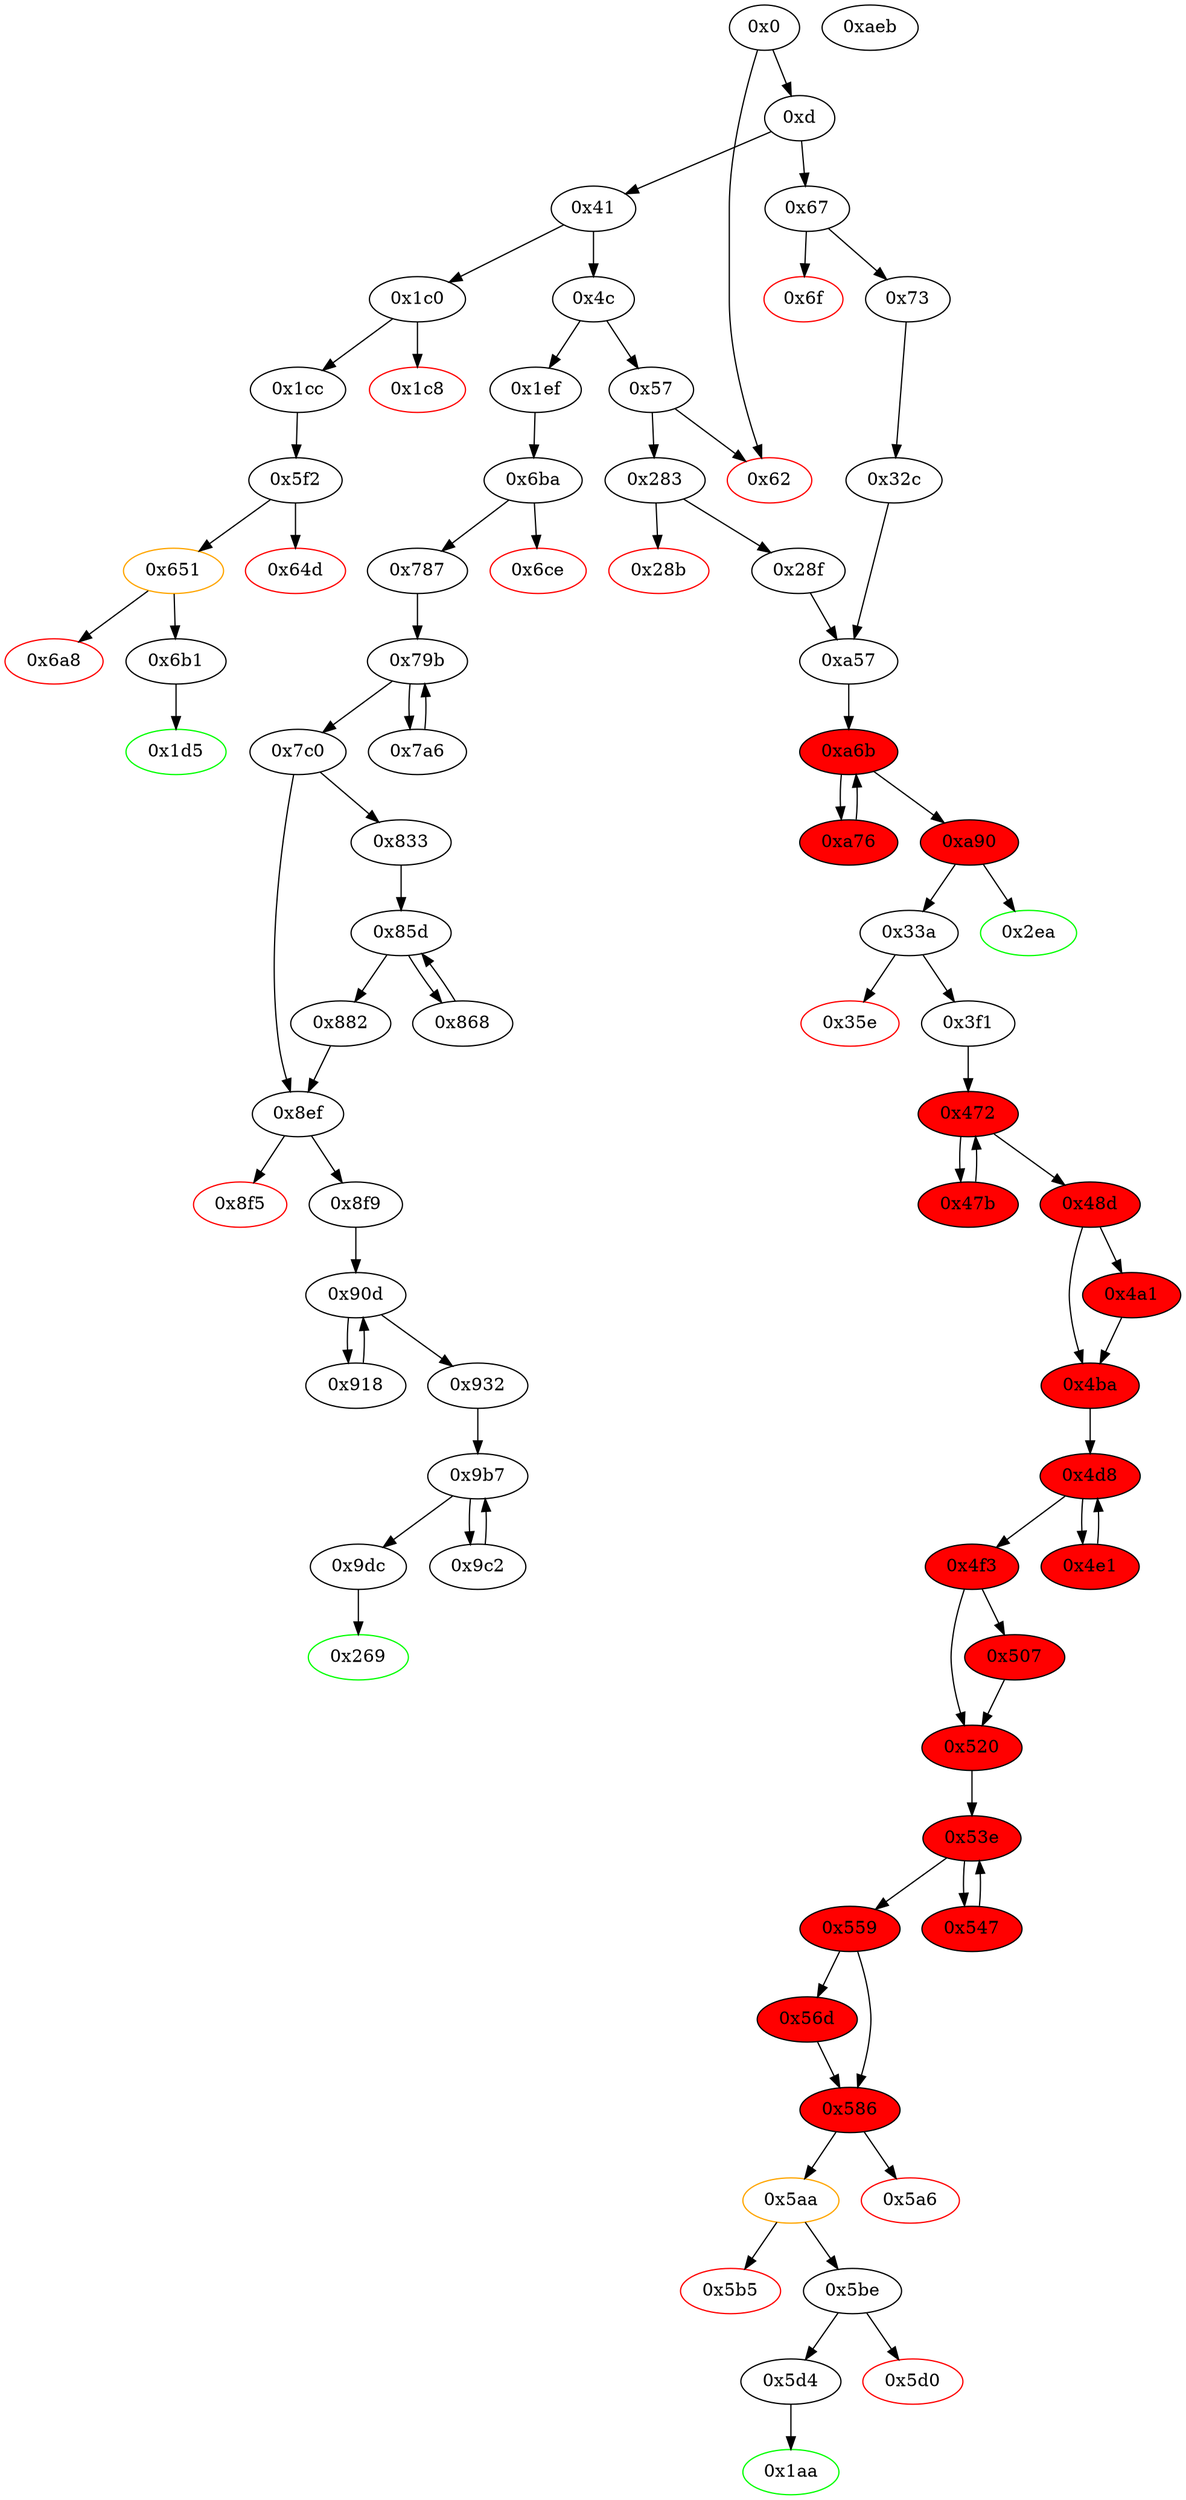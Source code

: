 strict digraph "" {
"0x1c8" [color=red, fillcolor=white, id="0x1c8", style=filled, tooltip="Block 0x1c8\n[0x1c8:0x1cb]\n---\nPredecessors: [0x1c0]\nSuccessors: []\n---\n0x1c8 PUSH1 0x0\n0x1ca DUP1\n0x1cb REVERT\n---\n0x1c8: V132 = 0x0\n0x1cb: REVERT 0x0 0x0\n---\nEntry stack: [V11, V129]\nStack pops: 0\nStack additions: []\nExit stack: [V11, V129]\n\nDef sites:\nV11: {0xd.0x35}\nV129: {0x1c0.0x1c1}\n"];
"0x79b" [fillcolor=white, id="0x79b", style=filled, tooltip="Block 0x79b\n[0x79b:0x7a5]\n---\nPredecessors: [0x787, 0x7a6]\nSuccessors: [0x7a6, 0x7c0]\n---\n0x79b JUMPDEST\n0x79c PUSH1 0x20\n0x79e DUP4\n0x79f LT\n0x7a0 ISZERO\n0x7a1 ISZERO\n0x7a2 PUSH2 0x7c0\n0x7a5 JUMPI\n---\n0x79b: JUMPDEST \n0x79c: V496 = 0x20\n0x79f: V497 = LT S2 0x20\n0x7a0: V498 = ISZERO V497\n0x7a1: V499 = ISZERO V498\n0x7a2: V500 = 0x7c0\n0x7a5: JUMPI 0x7c0 V499\n---\nEntry stack: [V11, 0x269, V166, V174, 0x0, 0x0, 0x0, V166, V492, V492, V495, V493, S2, S1, S0]\nStack pops: 3\nStack additions: [S2, S1, S0]\nExit stack: [V11, 0x269, V166, V174, 0x0, 0x0, 0x0, V166, V492, V492, V495, V493, S2, S1, S0]\n\nDef sites:\nV11: {0xd.0x35}\n0x269: {0x1ef.0x1f0}\nV166: {0x1ef.0x21c}\nV174: {0x1ef.0x259}\n0x0: {0x6ba.0x6bb}\n0x0: {0x787.0x788}\n0x0: {0x787.0x788}\nV166: {0x1ef.0x21c}\nV492: {0x787.0x78e}\nV492: {0x787.0x78e}\nV495: {0x787.0x796}\nV493: {0x787.0x792}\nS2: {0x787.0x792, 0x7a6.0x7b9}\nS1: {0x787.0x78e, 0x7a6.0x7ad}\nS0: {0x787.0x796, 0x7a6.0x7b3}\n"];
"0x1ef" [fillcolor=white, id="0x1ef", style=filled, tooltip="Block 0x1ef\n[0x1ef:0x268]\n---\nPredecessors: [0x4c]\nSuccessors: [0x6ba]\n---\n0x1ef JUMPDEST\n0x1f0 PUSH2 0x269\n0x1f3 PUSH1 0x4\n0x1f5 DUP1\n0x1f6 CALLDATASIZE\n0x1f7 SUB\n0x1f8 DUP2\n0x1f9 ADD\n0x1fa SWAP1\n0x1fb DUP1\n0x1fc DUP1\n0x1fd CALLDATALOAD\n0x1fe SWAP1\n0x1ff PUSH1 0x20\n0x201 ADD\n0x202 SWAP1\n0x203 DUP3\n0x204 ADD\n0x205 DUP1\n0x206 CALLDATALOAD\n0x207 SWAP1\n0x208 PUSH1 0x20\n0x20a ADD\n0x20b SWAP1\n0x20c DUP1\n0x20d DUP1\n0x20e PUSH1 0x1f\n0x210 ADD\n0x211 PUSH1 0x20\n0x213 DUP1\n0x214 SWAP2\n0x215 DIV\n0x216 MUL\n0x217 PUSH1 0x20\n0x219 ADD\n0x21a PUSH1 0x40\n0x21c MLOAD\n0x21d SWAP1\n0x21e DUP2\n0x21f ADD\n0x220 PUSH1 0x40\n0x222 MSTORE\n0x223 DUP1\n0x224 SWAP4\n0x225 SWAP3\n0x226 SWAP2\n0x227 SWAP1\n0x228 DUP2\n0x229 DUP2\n0x22a MSTORE\n0x22b PUSH1 0x20\n0x22d ADD\n0x22e DUP4\n0x22f DUP4\n0x230 DUP1\n0x231 DUP3\n0x232 DUP5\n0x233 CALLDATACOPY\n0x234 DUP3\n0x235 ADD\n0x236 SWAP2\n0x237 POP\n0x238 POP\n0x239 POP\n0x23a POP\n0x23b POP\n0x23c POP\n0x23d SWAP2\n0x23e SWAP3\n0x23f SWAP2\n0x240 SWAP3\n0x241 SWAP1\n0x242 DUP1\n0x243 CALLDATALOAD\n0x244 PUSH20 0xffffffffffffffffffffffffffffffffffffffff\n0x259 AND\n0x25a SWAP1\n0x25b PUSH1 0x20\n0x25d ADD\n0x25e SWAP1\n0x25f SWAP3\n0x260 SWAP2\n0x261 SWAP1\n0x262 POP\n0x263 POP\n0x264 POP\n0x265 PUSH2 0x6ba\n0x268 JUMP\n---\n0x1ef: JUMPDEST \n0x1f0: V146 = 0x269\n0x1f3: V147 = 0x4\n0x1f6: V148 = CALLDATASIZE\n0x1f7: V149 = SUB V148 0x4\n0x1f9: V150 = ADD 0x4 V149\n0x1fd: V151 = CALLDATALOAD 0x4\n0x1ff: V152 = 0x20\n0x201: V153 = ADD 0x20 0x4\n0x204: V154 = ADD 0x4 V151\n0x206: V155 = CALLDATALOAD V154\n0x208: V156 = 0x20\n0x20a: V157 = ADD 0x20 V154\n0x20e: V158 = 0x1f\n0x210: V159 = ADD 0x1f V155\n0x211: V160 = 0x20\n0x215: V161 = DIV V159 0x20\n0x216: V162 = MUL V161 0x20\n0x217: V163 = 0x20\n0x219: V164 = ADD 0x20 V162\n0x21a: V165 = 0x40\n0x21c: V166 = M[0x40]\n0x21f: V167 = ADD V166 V164\n0x220: V168 = 0x40\n0x222: M[0x40] = V167\n0x22a: M[V166] = V155\n0x22b: V169 = 0x20\n0x22d: V170 = ADD 0x20 V166\n0x233: CALLDATACOPY V170 V157 V155\n0x235: V171 = ADD V170 V155\n0x243: V172 = CALLDATALOAD 0x24\n0x244: V173 = 0xffffffffffffffffffffffffffffffffffffffff\n0x259: V174 = AND 0xffffffffffffffffffffffffffffffffffffffff V172\n0x25b: V175 = 0x20\n0x25d: V176 = ADD 0x20 0x24\n0x265: V177 = 0x6ba\n0x268: JUMP 0x6ba\n---\nEntry stack: [V11]\nStack pops: 0\nStack additions: [0x269, V166, V174]\nExit stack: [V11, 0x269, V166, V174]\n\nDef sites:\nV11: {0xd.0x35}\n"];
"0x47b" [fillcolor=red, id="0x47b", style=filled, tooltip="Block 0x47b\n[0x47b:0x48c]\n---\nPredecessors: [0x472]\nSuccessors: [0x472]\n---\n0x47b DUP1\n0x47c DUP3\n0x47d ADD\n0x47e MLOAD\n0x47f DUP2\n0x480 DUP5\n0x481 ADD\n0x482 MSTORE\n0x483 PUSH1 0x20\n0x485 DUP2\n0x486 ADD\n0x487 SWAP1\n0x488 POP\n0x489 PUSH2 0x472\n0x48c JUMP\n---\n0x47d: V293 = ADD V288 S0\n0x47e: V294 = M[V293]\n0x481: V295 = ADD V285 S0\n0x482: M[V295] = V294\n0x483: V296 = 0x20\n0x486: V297 = ADD S0 0x20\n0x489: V298 = 0x472\n0x48c: JUMP 0x472\n---\nEntry stack: [V11, 0x1aa, V49, V70, V91, V112, V118, 0x0, S18, S17, V264, 0xad9889df, V70, V91, V112, V118, V273, V273, V275, V277, V285, V288, V286, V286, V285, V288, S0]\nStack pops: 3\nStack additions: [S2, S1, V297]\nExit stack: [V11, 0x1aa, V49, V70, V91, V112, V118, 0x0, S18, S17, V264, 0xad9889df, V70, V91, V112, V118, V273, V273, V275, V277, V285, V288, V286, V286, V285, V288, V297]\n\nDef sites:\nV11: {0xd.0x35}\n0x1aa: {0x73.0x75}\nV49: {0x73.0xa1}\nV70: {0x73.0xe7}\nV91: {0x73.0x12d}\nV112: {0x73.0x173}\nV118: {0x73.0x19a}\n0x0: {0x32c.0x32d}\nS18: {0xa90_0xa57_0x28f.0xae4, 0xa90.0xae4, 0xa90_0xa76.0xae4, 0xa90_0xa57_0x32c.0xae4}\nS17: {0xa90_0xa57_0x28f.0xae4, 0xa90.0xae4, 0xa90_0xa76.0xae4, 0xa90_0xa57_0x32c.0xae4}\nV264: {0x3f1.0x40b}\n0xad9889df: {0x3f1.0x40c}\nV70: {0x73.0xe7}\nV91: {0x73.0x12d}\nV112: {0x73.0x173}\nV118: {0x73.0x19a}\nV273: {0x3f1.0x442}\nV273: {0x3f1.0x442}\nV275: {0x3f1.0x447}\nV277: {0x3f1.0x44b}\nV285: {0x3f1.0x463}\nV288: {0x3f1.0x46b}\nV286: {0x3f1.0x467}\nV286: {0x3f1.0x467}\nV285: {0x3f1.0x463}\nV288: {0x3f1.0x46b}\nS0: {0x3f1.0x470, 0x47b.0x486}\n"];
"0x5d4" [fillcolor=white, id="0x5d4", style=filled, tooltip="Block 0x5d4\n[0x5d4:0x5f1]\n---\nPredecessors: [0x5be]\nSuccessors: [0x1aa]\n---\n0x5d4 JUMPDEST\n0x5d5 DUP2\n0x5d6 ADD\n0x5d7 SWAP1\n0x5d8 DUP1\n0x5d9 DUP1\n0x5da MLOAD\n0x5db SWAP1\n0x5dc PUSH1 0x20\n0x5de ADD\n0x5df SWAP1\n0x5e0 SWAP3\n0x5e1 SWAP2\n0x5e2 SWAP1\n0x5e3 POP\n0x5e4 POP\n0x5e5 POP\n0x5e6 SWAP3\n0x5e7 POP\n0x5e8 POP\n0x5e9 POP\n0x5ea SWAP6\n0x5eb SWAP5\n0x5ec POP\n0x5ed POP\n0x5ee POP\n0x5ef POP\n0x5f0 POP\n0x5f1 JUMP\n---\n0x5d4: JUMPDEST \n0x5d6: V411 = ADD V404 V405\n0x5da: V412 = M[V404]\n0x5dc: V413 = 0x20\n0x5de: V414 = ADD 0x20 V404\n0x5f1: JUMP 0x1aa\n---\nEntry stack: [V11, 0x1aa, V49, V70, V91, V112, V118, 0x0, S3, S2, V404, V405]\nStack pops: 11\nStack additions: [V412]\nExit stack: [V11, V412]\n\nDef sites:\nV11: {0xd.0x35}\n0x1aa: {0x73.0x75}\nV49: {0x73.0xa1}\nV70: {0x73.0xe7}\nV91: {0x73.0x12d}\nV112: {0x73.0x173}\nV118: {0x73.0x19a}\n0x0: {0x32c.0x32d}\nS3: {0xa90_0xa57_0x28f.0xae4, 0xa90.0xae4, 0xa90_0xa76.0xae4, 0xa90_0xa57_0x32c.0xae4}\nS2: {0xa90_0xa57_0x28f.0xae4, 0xa90.0xae4, 0xa90_0xa76.0xae4, 0xa90_0xa57_0x32c.0xae4}\nV404: {0x5be.0x5c5}\nV405: {0x5be.0x5c6}\n"];
"0x787" [fillcolor=white, id="0x787", style=filled, tooltip="Block 0x787\n[0x787:0x79a]\n---\nPredecessors: [0x6ba]\nSuccessors: [0x79b]\n---\n0x787 JUMPDEST\n0x788 PUSH1 0x0\n0x78a DUP1\n0x78b DUP5\n0x78c PUSH1 0x40\n0x78e MLOAD\n0x78f DUP1\n0x790 DUP3\n0x791 DUP1\n0x792 MLOAD\n0x793 SWAP1\n0x794 PUSH1 0x20\n0x796 ADD\n0x797 SWAP1\n0x798 DUP1\n0x799 DUP4\n0x79a DUP4\n---\n0x787: JUMPDEST \n0x788: V490 = 0x0\n0x78c: V491 = 0x40\n0x78e: V492 = M[0x40]\n0x792: V493 = M[V166]\n0x794: V494 = 0x20\n0x796: V495 = ADD 0x20 V166\n---\nEntry stack: [V11, 0x269, V166, V174, 0x0]\nStack pops: 3\nStack additions: [S2, S1, S0, 0x0, 0x0, S2, V492, V492, V495, V493, V493, V492, V495]\nExit stack: [V11, 0x269, V166, V174, 0x0, 0x0, 0x0, V166, V492, V492, V495, V493, V493, V492, V495]\n\nDef sites:\nV11: {0xd.0x35}\n0x269: {0x1ef.0x1f0}\nV166: {0x1ef.0x21c}\nV174: {0x1ef.0x259}\n0x0: {0x6ba.0x6bb}\n"];
"0x7a6" [fillcolor=white, id="0x7a6", style=filled, tooltip="Block 0x7a6\n[0x7a6:0x7bf]\n---\nPredecessors: [0x79b]\nSuccessors: [0x79b]\n---\n0x7a6 DUP1\n0x7a7 MLOAD\n0x7a8 DUP3\n0x7a9 MSTORE\n0x7aa PUSH1 0x20\n0x7ac DUP3\n0x7ad ADD\n0x7ae SWAP2\n0x7af POP\n0x7b0 PUSH1 0x20\n0x7b2 DUP2\n0x7b3 ADD\n0x7b4 SWAP1\n0x7b5 POP\n0x7b6 PUSH1 0x20\n0x7b8 DUP4\n0x7b9 SUB\n0x7ba SWAP3\n0x7bb POP\n0x7bc PUSH2 0x79b\n0x7bf JUMP\n---\n0x7a7: V501 = M[S0]\n0x7a9: M[S1] = V501\n0x7aa: V502 = 0x20\n0x7ad: V503 = ADD S1 0x20\n0x7b0: V504 = 0x20\n0x7b3: V505 = ADD S0 0x20\n0x7b6: V506 = 0x20\n0x7b9: V507 = SUB S2 0x20\n0x7bc: V508 = 0x79b\n0x7bf: JUMP 0x79b\n---\nEntry stack: [V11, 0x269, V166, V174, 0x0, 0x0, 0x0, V166, V492, V492, V495, V493, S2, S1, S0]\nStack pops: 3\nStack additions: [V507, V503, V505]\nExit stack: [V11, 0x269, V166, V174, 0x0, 0x0, 0x0, V166, V492, V492, V495, V493, V507, V503, V505]\n\nDef sites:\nV11: {0xd.0x35}\n0x269: {0x1ef.0x1f0}\nV166: {0x1ef.0x21c}\nV174: {0x1ef.0x259}\n0x0: {0x6ba.0x6bb}\n0x0: {0x787.0x788}\n0x0: {0x787.0x788}\nV166: {0x1ef.0x21c}\nV492: {0x787.0x78e}\nV492: {0x787.0x78e}\nV495: {0x787.0x796}\nV493: {0x787.0x792}\nS2: {0x787.0x792, 0x7a6.0x7b9}\nS1: {0x787.0x78e, 0x7a6.0x7ad}\nS0: {0x787.0x796, 0x7a6.0x7b3}\n"];
"0x6a8" [color=red, fillcolor=white, id="0x6a8", style=filled, tooltip="Block 0x6a8\n[0x6a8:0x6b0]\n---\nPredecessors: [0x651]\nSuccessors: []\n---\n0x6a8 RETURNDATASIZE\n0x6a9 PUSH1 0x0\n0x6ab DUP1\n0x6ac RETURNDATACOPY\n0x6ad RETURNDATASIZE\n0x6ae PUSH1 0x0\n0x6b0 REVERT\n---\n0x6a8: V454 = RETURNDATASIZE\n0x6a9: V455 = 0x0\n0x6ac: RETURNDATACOPY 0x0 0x0 V454\n0x6ad: V456 = RETURNDATASIZE\n0x6ae: V457 = 0x0\n0x6b0: REVERT 0x0 V456\n---\nEntry stack: [V11, 0x1d5, 0x0, V437, V451]\nStack pops: 0\nStack additions: []\nExit stack: [V11, 0x1d5, 0x0, V437, V451]\n\nDef sites:\nV11: {0xd.0x35}\n0x1d5: {0x1cc.0x1ce}\n0x0: {0x5f2.0x5f3}\nV437: {0x651.0x669}\nV451: {0x651.0x6a1}\n"];
"0x28f" [fillcolor=white, id="0x28f", style=filled, tooltip="Block 0x28f\n[0x28f:0x2e9]\n---\nPredecessors: [0x283]\nSuccessors: [0xa57]\n---\n0x28f JUMPDEST\n0x290 POP\n0x291 PUSH2 0x2ea\n0x294 PUSH1 0x4\n0x296 DUP1\n0x297 CALLDATASIZE\n0x298 SUB\n0x299 DUP2\n0x29a ADD\n0x29b SWAP1\n0x29c DUP1\n0x29d DUP1\n0x29e CALLDATALOAD\n0x29f SWAP1\n0x2a0 PUSH1 0x20\n0x2a2 ADD\n0x2a3 SWAP1\n0x2a4 DUP3\n0x2a5 ADD\n0x2a6 DUP1\n0x2a7 CALLDATALOAD\n0x2a8 SWAP1\n0x2a9 PUSH1 0x20\n0x2ab ADD\n0x2ac SWAP1\n0x2ad DUP1\n0x2ae DUP1\n0x2af PUSH1 0x1f\n0x2b1 ADD\n0x2b2 PUSH1 0x20\n0x2b4 DUP1\n0x2b5 SWAP2\n0x2b6 DIV\n0x2b7 MUL\n0x2b8 PUSH1 0x20\n0x2ba ADD\n0x2bb PUSH1 0x40\n0x2bd MLOAD\n0x2be SWAP1\n0x2bf DUP2\n0x2c0 ADD\n0x2c1 PUSH1 0x40\n0x2c3 MSTORE\n0x2c4 DUP1\n0x2c5 SWAP4\n0x2c6 SWAP3\n0x2c7 SWAP2\n0x2c8 SWAP1\n0x2c9 DUP2\n0x2ca DUP2\n0x2cb MSTORE\n0x2cc PUSH1 0x20\n0x2ce ADD\n0x2cf DUP4\n0x2d0 DUP4\n0x2d1 DUP1\n0x2d2 DUP3\n0x2d3 DUP5\n0x2d4 CALLDATACOPY\n0x2d5 DUP3\n0x2d6 ADD\n0x2d7 SWAP2\n0x2d8 POP\n0x2d9 POP\n0x2da POP\n0x2db POP\n0x2dc POP\n0x2dd POP\n0x2de SWAP2\n0x2df SWAP3\n0x2e0 SWAP2\n0x2e1 SWAP3\n0x2e2 SWAP1\n0x2e3 POP\n0x2e4 POP\n0x2e5 POP\n0x2e6 PUSH2 0xa57\n0x2e9 JUMP\n---\n0x28f: JUMPDEST \n0x291: V193 = 0x2ea\n0x294: V194 = 0x4\n0x297: V195 = CALLDATASIZE\n0x298: V196 = SUB V195 0x4\n0x29a: V197 = ADD 0x4 V196\n0x29e: V198 = CALLDATALOAD 0x4\n0x2a0: V199 = 0x20\n0x2a2: V200 = ADD 0x20 0x4\n0x2a5: V201 = ADD 0x4 V198\n0x2a7: V202 = CALLDATALOAD V201\n0x2a9: V203 = 0x20\n0x2ab: V204 = ADD 0x20 V201\n0x2af: V205 = 0x1f\n0x2b1: V206 = ADD 0x1f V202\n0x2b2: V207 = 0x20\n0x2b6: V208 = DIV V206 0x20\n0x2b7: V209 = MUL V208 0x20\n0x2b8: V210 = 0x20\n0x2ba: V211 = ADD 0x20 V209\n0x2bb: V212 = 0x40\n0x2bd: V213 = M[0x40]\n0x2c0: V214 = ADD V213 V211\n0x2c1: V215 = 0x40\n0x2c3: M[0x40] = V214\n0x2cb: M[V213] = V202\n0x2cc: V216 = 0x20\n0x2ce: V217 = ADD 0x20 V213\n0x2d4: CALLDATACOPY V217 V204 V202\n0x2d6: V218 = ADD V217 V202\n0x2e6: V219 = 0xa57\n0x2e9: JUMP 0xa57\n---\nEntry stack: [V11, V189]\nStack pops: 1\nStack additions: [0x2ea, V213]\nExit stack: [V11, 0x2ea, V213]\n\nDef sites:\nV11: {0xd.0x35}\nV189: {0x283.0x284}\n"];
"0x283" [fillcolor=white, id="0x283", style=filled, tooltip="Block 0x283\n[0x283:0x28a]\n---\nPredecessors: [0x57]\nSuccessors: [0x28b, 0x28f]\n---\n0x283 JUMPDEST\n0x284 CALLVALUE\n0x285 DUP1\n0x286 ISZERO\n0x287 PUSH2 0x28f\n0x28a JUMPI\n---\n0x283: JUMPDEST \n0x284: V189 = CALLVALUE\n0x286: V190 = ISZERO V189\n0x287: V191 = 0x28f\n0x28a: JUMPI 0x28f V190\n---\nEntry stack: [V11]\nStack pops: 0\nStack additions: [V189]\nExit stack: [V11, V189]\n\nDef sites:\nV11: {0xd.0x35}\n"];
"0x5d0" [color=red, fillcolor=white, id="0x5d0", style=filled, tooltip="Block 0x5d0\n[0x5d0:0x5d3]\n---\nPredecessors: [0x5be]\nSuccessors: []\n---\n0x5d0 PUSH1 0x0\n0x5d2 DUP1\n0x5d3 REVERT\n---\n0x5d0: V410 = 0x0\n0x5d3: REVERT 0x0 0x0\n---\nEntry stack: [V11, 0x1aa, V49, V70, V91, V112, V118, 0x0, S3, S2, V404, V405]\nStack pops: 0\nStack additions: []\nExit stack: [V11, 0x1aa, V49, V70, V91, V112, V118, 0x0, S3, S2, V404, V405]\n\nDef sites:\nV11: {0xd.0x35}\n0x1aa: {0x73.0x75}\nV49: {0x73.0xa1}\nV70: {0x73.0xe7}\nV91: {0x73.0x12d}\nV112: {0x73.0x173}\nV118: {0x73.0x19a}\n0x0: {0x32c.0x32d}\nS3: {0xa90_0xa57_0x28f.0xae4, 0xa90.0xae4, 0xa90_0xa76.0xae4, 0xa90_0xa57_0x32c.0xae4}\nS2: {0xa90_0xa57_0x28f.0xae4, 0xa90.0xae4, 0xa90_0xa76.0xae4, 0xa90_0xa57_0x32c.0xae4}\nV404: {0x5be.0x5c5}\nV405: {0x5be.0x5c6}\n"];
"0x28b" [color=red, fillcolor=white, id="0x28b", style=filled, tooltip="Block 0x28b\n[0x28b:0x28e]\n---\nPredecessors: [0x283]\nSuccessors: []\n---\n0x28b PUSH1 0x0\n0x28d DUP1\n0x28e REVERT\n---\n0x28b: V192 = 0x0\n0x28e: REVERT 0x0 0x0\n---\nEntry stack: [V11, V189]\nStack pops: 0\nStack additions: []\nExit stack: [V11, V189]\n\nDef sites:\nV11: {0xd.0x35}\nV189: {0x283.0x284}\n"];
"0x73" [fillcolor=white, id="0x73", style=filled, tooltip="Block 0x73\n[0x73:0x1a9]\n---\nPredecessors: [0x67]\nSuccessors: [0x32c]\n---\n0x73 JUMPDEST\n0x74 POP\n0x75 PUSH2 0x1aa\n0x78 PUSH1 0x4\n0x7a DUP1\n0x7b CALLDATASIZE\n0x7c SUB\n0x7d DUP2\n0x7e ADD\n0x7f SWAP1\n0x80 DUP1\n0x81 DUP1\n0x82 CALLDATALOAD\n0x83 SWAP1\n0x84 PUSH1 0x20\n0x86 ADD\n0x87 SWAP1\n0x88 DUP3\n0x89 ADD\n0x8a DUP1\n0x8b CALLDATALOAD\n0x8c SWAP1\n0x8d PUSH1 0x20\n0x8f ADD\n0x90 SWAP1\n0x91 DUP1\n0x92 DUP1\n0x93 PUSH1 0x1f\n0x95 ADD\n0x96 PUSH1 0x20\n0x98 DUP1\n0x99 SWAP2\n0x9a DIV\n0x9b MUL\n0x9c PUSH1 0x20\n0x9e ADD\n0x9f PUSH1 0x40\n0xa1 MLOAD\n0xa2 SWAP1\n0xa3 DUP2\n0xa4 ADD\n0xa5 PUSH1 0x40\n0xa7 MSTORE\n0xa8 DUP1\n0xa9 SWAP4\n0xaa SWAP3\n0xab SWAP2\n0xac SWAP1\n0xad DUP2\n0xae DUP2\n0xaf MSTORE\n0xb0 PUSH1 0x20\n0xb2 ADD\n0xb3 DUP4\n0xb4 DUP4\n0xb5 DUP1\n0xb6 DUP3\n0xb7 DUP5\n0xb8 CALLDATACOPY\n0xb9 DUP3\n0xba ADD\n0xbb SWAP2\n0xbc POP\n0xbd POP\n0xbe POP\n0xbf POP\n0xc0 POP\n0xc1 POP\n0xc2 SWAP2\n0xc3 SWAP3\n0xc4 SWAP2\n0xc5 SWAP3\n0xc6 SWAP1\n0xc7 DUP1\n0xc8 CALLDATALOAD\n0xc9 SWAP1\n0xca PUSH1 0x20\n0xcc ADD\n0xcd SWAP1\n0xce DUP3\n0xcf ADD\n0xd0 DUP1\n0xd1 CALLDATALOAD\n0xd2 SWAP1\n0xd3 PUSH1 0x20\n0xd5 ADD\n0xd6 SWAP1\n0xd7 DUP1\n0xd8 DUP1\n0xd9 PUSH1 0x1f\n0xdb ADD\n0xdc PUSH1 0x20\n0xde DUP1\n0xdf SWAP2\n0xe0 DIV\n0xe1 MUL\n0xe2 PUSH1 0x20\n0xe4 ADD\n0xe5 PUSH1 0x40\n0xe7 MLOAD\n0xe8 SWAP1\n0xe9 DUP2\n0xea ADD\n0xeb PUSH1 0x40\n0xed MSTORE\n0xee DUP1\n0xef SWAP4\n0xf0 SWAP3\n0xf1 SWAP2\n0xf2 SWAP1\n0xf3 DUP2\n0xf4 DUP2\n0xf5 MSTORE\n0xf6 PUSH1 0x20\n0xf8 ADD\n0xf9 DUP4\n0xfa DUP4\n0xfb DUP1\n0xfc DUP3\n0xfd DUP5\n0xfe CALLDATACOPY\n0xff DUP3\n0x100 ADD\n0x101 SWAP2\n0x102 POP\n0x103 POP\n0x104 POP\n0x105 POP\n0x106 POP\n0x107 POP\n0x108 SWAP2\n0x109 SWAP3\n0x10a SWAP2\n0x10b SWAP3\n0x10c SWAP1\n0x10d DUP1\n0x10e CALLDATALOAD\n0x10f SWAP1\n0x110 PUSH1 0x20\n0x112 ADD\n0x113 SWAP1\n0x114 DUP3\n0x115 ADD\n0x116 DUP1\n0x117 CALLDATALOAD\n0x118 SWAP1\n0x119 PUSH1 0x20\n0x11b ADD\n0x11c SWAP1\n0x11d DUP1\n0x11e DUP1\n0x11f PUSH1 0x1f\n0x121 ADD\n0x122 PUSH1 0x20\n0x124 DUP1\n0x125 SWAP2\n0x126 DIV\n0x127 MUL\n0x128 PUSH1 0x20\n0x12a ADD\n0x12b PUSH1 0x40\n0x12d MLOAD\n0x12e SWAP1\n0x12f DUP2\n0x130 ADD\n0x131 PUSH1 0x40\n0x133 MSTORE\n0x134 DUP1\n0x135 SWAP4\n0x136 SWAP3\n0x137 SWAP2\n0x138 SWAP1\n0x139 DUP2\n0x13a DUP2\n0x13b MSTORE\n0x13c PUSH1 0x20\n0x13e ADD\n0x13f DUP4\n0x140 DUP4\n0x141 DUP1\n0x142 DUP3\n0x143 DUP5\n0x144 CALLDATACOPY\n0x145 DUP3\n0x146 ADD\n0x147 SWAP2\n0x148 POP\n0x149 POP\n0x14a POP\n0x14b POP\n0x14c POP\n0x14d POP\n0x14e SWAP2\n0x14f SWAP3\n0x150 SWAP2\n0x151 SWAP3\n0x152 SWAP1\n0x153 DUP1\n0x154 CALLDATALOAD\n0x155 SWAP1\n0x156 PUSH1 0x20\n0x158 ADD\n0x159 SWAP1\n0x15a DUP3\n0x15b ADD\n0x15c DUP1\n0x15d CALLDATALOAD\n0x15e SWAP1\n0x15f PUSH1 0x20\n0x161 ADD\n0x162 SWAP1\n0x163 DUP1\n0x164 DUP1\n0x165 PUSH1 0x1f\n0x167 ADD\n0x168 PUSH1 0x20\n0x16a DUP1\n0x16b SWAP2\n0x16c DIV\n0x16d MUL\n0x16e PUSH1 0x20\n0x170 ADD\n0x171 PUSH1 0x40\n0x173 MLOAD\n0x174 SWAP1\n0x175 DUP2\n0x176 ADD\n0x177 PUSH1 0x40\n0x179 MSTORE\n0x17a DUP1\n0x17b SWAP4\n0x17c SWAP3\n0x17d SWAP2\n0x17e SWAP1\n0x17f DUP2\n0x180 DUP2\n0x181 MSTORE\n0x182 PUSH1 0x20\n0x184 ADD\n0x185 DUP4\n0x186 DUP4\n0x187 DUP1\n0x188 DUP3\n0x189 DUP5\n0x18a CALLDATACOPY\n0x18b DUP3\n0x18c ADD\n0x18d SWAP2\n0x18e POP\n0x18f POP\n0x190 POP\n0x191 POP\n0x192 POP\n0x193 POP\n0x194 SWAP2\n0x195 SWAP3\n0x196 SWAP2\n0x197 SWAP3\n0x198 SWAP1\n0x199 DUP1\n0x19a CALLDATALOAD\n0x19b SWAP1\n0x19c PUSH1 0x20\n0x19e ADD\n0x19f SWAP1\n0x1a0 SWAP3\n0x1a1 SWAP2\n0x1a2 SWAP1\n0x1a3 POP\n0x1a4 POP\n0x1a5 POP\n0x1a6 PUSH2 0x32c\n0x1a9 JUMP\n---\n0x73: JUMPDEST \n0x75: V29 = 0x1aa\n0x78: V30 = 0x4\n0x7b: V31 = CALLDATASIZE\n0x7c: V32 = SUB V31 0x4\n0x7e: V33 = ADD 0x4 V32\n0x82: V34 = CALLDATALOAD 0x4\n0x84: V35 = 0x20\n0x86: V36 = ADD 0x20 0x4\n0x89: V37 = ADD 0x4 V34\n0x8b: V38 = CALLDATALOAD V37\n0x8d: V39 = 0x20\n0x8f: V40 = ADD 0x20 V37\n0x93: V41 = 0x1f\n0x95: V42 = ADD 0x1f V38\n0x96: V43 = 0x20\n0x9a: V44 = DIV V42 0x20\n0x9b: V45 = MUL V44 0x20\n0x9c: V46 = 0x20\n0x9e: V47 = ADD 0x20 V45\n0x9f: V48 = 0x40\n0xa1: V49 = M[0x40]\n0xa4: V50 = ADD V49 V47\n0xa5: V51 = 0x40\n0xa7: M[0x40] = V50\n0xaf: M[V49] = V38\n0xb0: V52 = 0x20\n0xb2: V53 = ADD 0x20 V49\n0xb8: CALLDATACOPY V53 V40 V38\n0xba: V54 = ADD V53 V38\n0xc8: V55 = CALLDATALOAD 0x24\n0xca: V56 = 0x20\n0xcc: V57 = ADD 0x20 0x24\n0xcf: V58 = ADD 0x4 V55\n0xd1: V59 = CALLDATALOAD V58\n0xd3: V60 = 0x20\n0xd5: V61 = ADD 0x20 V58\n0xd9: V62 = 0x1f\n0xdb: V63 = ADD 0x1f V59\n0xdc: V64 = 0x20\n0xe0: V65 = DIV V63 0x20\n0xe1: V66 = MUL V65 0x20\n0xe2: V67 = 0x20\n0xe4: V68 = ADD 0x20 V66\n0xe5: V69 = 0x40\n0xe7: V70 = M[0x40]\n0xea: V71 = ADD V70 V68\n0xeb: V72 = 0x40\n0xed: M[0x40] = V71\n0xf5: M[V70] = V59\n0xf6: V73 = 0x20\n0xf8: V74 = ADD 0x20 V70\n0xfe: CALLDATACOPY V74 V61 V59\n0x100: V75 = ADD V74 V59\n0x10e: V76 = CALLDATALOAD 0x44\n0x110: V77 = 0x20\n0x112: V78 = ADD 0x20 0x44\n0x115: V79 = ADD 0x4 V76\n0x117: V80 = CALLDATALOAD V79\n0x119: V81 = 0x20\n0x11b: V82 = ADD 0x20 V79\n0x11f: V83 = 0x1f\n0x121: V84 = ADD 0x1f V80\n0x122: V85 = 0x20\n0x126: V86 = DIV V84 0x20\n0x127: V87 = MUL V86 0x20\n0x128: V88 = 0x20\n0x12a: V89 = ADD 0x20 V87\n0x12b: V90 = 0x40\n0x12d: V91 = M[0x40]\n0x130: V92 = ADD V91 V89\n0x131: V93 = 0x40\n0x133: M[0x40] = V92\n0x13b: M[V91] = V80\n0x13c: V94 = 0x20\n0x13e: V95 = ADD 0x20 V91\n0x144: CALLDATACOPY V95 V82 V80\n0x146: V96 = ADD V95 V80\n0x154: V97 = CALLDATALOAD 0x64\n0x156: V98 = 0x20\n0x158: V99 = ADD 0x20 0x64\n0x15b: V100 = ADD 0x4 V97\n0x15d: V101 = CALLDATALOAD V100\n0x15f: V102 = 0x20\n0x161: V103 = ADD 0x20 V100\n0x165: V104 = 0x1f\n0x167: V105 = ADD 0x1f V101\n0x168: V106 = 0x20\n0x16c: V107 = DIV V105 0x20\n0x16d: V108 = MUL V107 0x20\n0x16e: V109 = 0x20\n0x170: V110 = ADD 0x20 V108\n0x171: V111 = 0x40\n0x173: V112 = M[0x40]\n0x176: V113 = ADD V112 V110\n0x177: V114 = 0x40\n0x179: M[0x40] = V113\n0x181: M[V112] = V101\n0x182: V115 = 0x20\n0x184: V116 = ADD 0x20 V112\n0x18a: CALLDATACOPY V116 V103 V101\n0x18c: V117 = ADD V116 V101\n0x19a: V118 = CALLDATALOAD 0x84\n0x19c: V119 = 0x20\n0x19e: V120 = ADD 0x20 0x84\n0x1a6: V121 = 0x32c\n0x1a9: JUMP 0x32c\n---\nEntry stack: [V11, V25]\nStack pops: 1\nStack additions: [0x1aa, V49, V70, V91, V112, V118]\nExit stack: [V11, 0x1aa, V49, V70, V91, V112, V118]\n\nDef sites:\nV11: {0xd.0x35}\nV25: {0x67.0x68}\n"];
"0x8f5" [color=red, fillcolor=white, id="0x8f5", style=filled, tooltip="Block 0x8f5\n[0x8f5:0x8f8]\n---\nPredecessors: [0x8ef]\nSuccessors: []\n---\n0x8f5 PUSH1 0x0\n0x8f7 DUP1\n0x8f8 REVERT\n---\n0x8f5: V595 = 0x0\n0x8f8: REVERT 0x0 0x0\n---\nEntry stack: [V11, 0x269, V166, V174, 0x0]\nStack pops: 0\nStack additions: []\nExit stack: [V11, 0x269, V166, V174, 0x0]\n\nDef sites:\nV11: {0xd.0x35}\n0x269: {0x1ef.0x1f0}\nV166: {0x1ef.0x21c}\nV174: {0x1ef.0x259}\n0x0: {0x6ba.0x6bb}\n"];
"0x64d" [color=red, fillcolor=white, id="0x64d", style=filled, tooltip="Block 0x64d\n[0x64d:0x650]\n---\nPredecessors: [0x5f2]\nSuccessors: []\n---\n0x64d PUSH1 0x0\n0x64f DUP1\n0x650 REVERT\n---\n0x64d: V433 = 0x0\n0x650: REVERT 0x0 0x0\n---\nEntry stack: [V11, 0x1d5, 0x0, 0x0]\nStack pops: 0\nStack additions: []\nExit stack: [V11, 0x1d5, 0x0, 0x0]\n\nDef sites:\nV11: {0xd.0x35}\n0x1d5: {0x1cc.0x1ce}\n0x0: {0x5f2.0x5f3}\n0x0: {0x5f2.0x5f3}\n"];
"0x6ba" [fillcolor=white, id="0x6ba", style=filled, tooltip="Block 0x6ba\n[0x6ba:0x6cd]\n---\nPredecessors: [0x1ef]\nSuccessors: [0x6ce, 0x787]\n---\n0x6ba JUMPDEST\n0x6bb PUSH1 0x0\n0x6bd PUSH7 0xb1a2bc2ec50000\n0x6c5 CALLVALUE\n0x6c6 LT\n0x6c7 ISZERO\n0x6c8 ISZERO\n0x6c9 ISZERO\n0x6ca PUSH2 0x787\n0x6cd JUMPI\n---\n0x6ba: JUMPDEST \n0x6bb: V459 = 0x0\n0x6bd: V460 = 0xb1a2bc2ec50000\n0x6c5: V461 = CALLVALUE\n0x6c6: V462 = LT V461 0xb1a2bc2ec50000\n0x6c7: V463 = ISZERO V462\n0x6c8: V464 = ISZERO V463\n0x6c9: V465 = ISZERO V464\n0x6ca: V466 = 0x787\n0x6cd: JUMPI 0x787 V465\n---\nEntry stack: [V11, 0x269, V166, V174]\nStack pops: 0\nStack additions: [0x0]\nExit stack: [V11, 0x269, V166, V174, 0x0]\n\nDef sites:\nV11: {0xd.0x35}\n0x269: {0x1ef.0x1f0}\nV166: {0x1ef.0x21c}\nV174: {0x1ef.0x259}\n"];
"0x32c" [fillcolor=white, id="0x32c", style=filled, tooltip="Block 0x32c\n[0x32c:0x339]\n---\nPredecessors: [0x73]\nSuccessors: [0xa57]\n---\n0x32c JUMPDEST\n0x32d PUSH1 0x0\n0x32f DUP1\n0x330 PUSH1 0x0\n0x332 PUSH2 0x33a\n0x335 DUP9\n0x336 PUSH2 0xa57\n0x339 JUMP\n---\n0x32c: JUMPDEST \n0x32d: V231 = 0x0\n0x330: V232 = 0x0\n0x332: V233 = 0x33a\n0x336: V234 = 0xa57\n0x339: JUMP 0xa57\n---\nEntry stack: [V11, 0x1aa, V49, V70, V91, V112, V118]\nStack pops: 5\nStack additions: [S4, S3, S2, S1, S0, 0x0, 0x0, 0x0, 0x33a, S4]\nExit stack: [V11, 0x1aa, V49, V70, V91, V112, V118, 0x0, 0x0, 0x0, 0x33a, V49]\n\nDef sites:\nV11: {0xd.0x35}\n0x1aa: {0x73.0x75}\nV49: {0x73.0xa1}\nV70: {0x73.0xe7}\nV91: {0x73.0x12d}\nV112: {0x73.0x173}\nV118: {0x73.0x19a}\n"];
"0xa76" [fillcolor=red, id="0xa76", style=filled, tooltip="Block 0xa76\n[0xa76:0xa8f]\n---\nPredecessors: [0xa6b]\nSuccessors: [0xa6b]\n---\n0xa76 DUP1\n0xa77 MLOAD\n0xa78 DUP3\n0xa79 MSTORE\n0xa7a PUSH1 0x20\n0xa7c DUP3\n0xa7d ADD\n0xa7e SWAP2\n0xa7f POP\n0xa80 PUSH1 0x20\n0xa82 DUP2\n0xa83 ADD\n0xa84 SWAP1\n0xa85 POP\n0xa86 PUSH1 0x20\n0xa88 DUP4\n0xa89 SUB\n0xa8a SWAP3\n0xa8b POP\n0xa8c PUSH2 0xa6b\n0xa8f JUMP\n---\n0xa77: V709 = M[S0]\n0xa79: M[S1] = V709\n0xa7a: V710 = 0x20\n0xa7d: V711 = ADD S1 0x20\n0xa80: V712 = 0x20\n0xa83: V713 = ADD S0 0x20\n0xa86: V714 = 0x20\n0xa89: V715 = SUB S2 0x20\n0xa8c: V716 = 0xa6b\n0xa8f: JUMP 0xa6b\n---\nEntry stack: [V11, 0x1aa, V49, V70, V91, V112, V118, 0x0, 0x0, S12, {0x2ea, 0x33a}, S10, 0x0, 0x0, S7, S6, S5, S4, S3, S2, S1, S0]\nStack pops: 3\nStack additions: [V715, V711, V713]\nExit stack: [V11, 0x1aa, V49, V70, V91, V112, V118, 0x0, 0x0, S12, {0x2ea, 0x33a}, S10, 0x0, 0x0, S7, S6, S5, S4, S3, V715, V711, V713]\n\nDef sites:\nV11: {0xd.0x35}\n0x1aa: {0x73.0x75}\nV49: {0x73.0xa1}\nV70: {0x73.0xe7}\nV91: {0x73.0x12d}\nV112: {0x73.0x173}\nV118: {0x73.0x19a}\n0x0: {0x32c.0x32d}\n0x0: {0x32c.0x32d}\nS12: {0xd.0x35, 0x32c.0x330}\n{0x2ea, 0x33a}: {0x32c.0x332, 0x28f.0x291}\nS10: {0x73.0xa1, 0x28f.0x2bd}\n0x0: {0xa57_0x32c.0xa58, 0xa57_0x28f.0xa58}\n0x0: {0xa57_0x32c.0xa58, 0xa57_0x28f.0xa58}\nS7: {0x73.0xa1, 0x28f.0x2bd}\nS6: {0xa57_0x28f.0xa5e, 0xa57_0x32c.0xa5e}\nS5: {0xa57_0x28f.0xa5e, 0xa57_0x32c.0xa5e}\nS4: {0xa57_0x28f.0xa66, 0xa57_0x32c.0xa66}\nS3: {0xa57_0x32c.0xa62, 0xa57_0x28f.0xa62}\nS2: {0xa57_0x28f.0xa62, 0xa57_0x32c.0xa62, 0xa76.0xa89}\nS1: {0xa57_0x28f.0xa5e, 0xa57_0x32c.0xa5e, 0xa76.0xa7d}\nS0: {0xa57_0x28f.0xa66, 0xa57_0x32c.0xa66, 0xa76.0xa83}\n"];
"0x4ba" [fillcolor=red, id="0x4ba", style=filled, tooltip="Block 0x4ba\n[0x4ba:0x4d7]\n---\nPredecessors: [0x48d, 0x4a1]\nSuccessors: [0x4d8]\n---\n0x4ba JUMPDEST\n0x4bb POP\n0x4bc DUP5\n0x4bd DUP2\n0x4be SUB\n0x4bf DUP4\n0x4c0 MSTORE\n0x4c1 DUP8\n0x4c2 DUP2\n0x4c3 DUP2\n0x4c4 MLOAD\n0x4c5 DUP2\n0x4c6 MSTORE\n0x4c7 PUSH1 0x20\n0x4c9 ADD\n0x4ca SWAP2\n0x4cb POP\n0x4cc DUP1\n0x4cd MLOAD\n0x4ce SWAP1\n0x4cf PUSH1 0x20\n0x4d1 ADD\n0x4d2 SWAP1\n0x4d3 DUP1\n0x4d4 DUP4\n0x4d5 DUP4\n0x4d6 PUSH1 0x0\n---\n0x4ba: JUMPDEST \n0x4be: V316 = SUB S1 V273\n0x4c0: M[V275] = V316\n0x4c4: V317 = M[V91]\n0x4c6: M[S1] = V317\n0x4c7: V318 = 0x20\n0x4c9: V319 = ADD 0x20 S1\n0x4cd: V320 = M[V91]\n0x4cf: V321 = 0x20\n0x4d1: V322 = ADD 0x20 V91\n0x4d6: V323 = 0x0\n---\nEntry stack: [V11, 0x1aa, V49, V70, V91, V112, V118, 0x0, S13, S12, V264, 0xad9889df, V70, V91, V112, V118, V273, V273, V275, V277, S1, V301]\nStack pops: 9\nStack additions: [S8, S7, S6, S5, S4, S3, S2, V319, V322, V320, V320, V319, V322, 0x0]\nExit stack: [V11, 0x1aa, V49, V70, V91, V112, V118, 0x0, S13, S12, V264, 0xad9889df, V70, V91, V112, V118, V273, V273, V275, V277, V319, V322, V320, V320, V319, V322, 0x0]\n\nDef sites:\nV11: {0xd.0x35}\n0x1aa: {0x73.0x75}\nV49: {0x73.0xa1}\nV70: {0x73.0xe7}\nV91: {0x73.0x12d}\nV112: {0x73.0x173}\nV118: {0x73.0x19a}\n0x0: {0x32c.0x32d}\nS13: {0xa90_0xa57_0x28f.0xae4, 0xa90.0xae4, 0xa90_0xa76.0xae4, 0xa90_0xa57_0x32c.0xae4}\nS12: {0xa90_0xa57_0x28f.0xae4, 0xa90.0xae4, 0xa90_0xa76.0xae4, 0xa90_0xa57_0x32c.0xae4}\nV264: {0x3f1.0x40b}\n0xad9889df: {0x3f1.0x40c}\nV70: {0x73.0xe7}\nV91: {0x73.0x12d}\nV112: {0x73.0x173}\nV118: {0x73.0x19a}\nV273: {0x3f1.0x442}\nV273: {0x3f1.0x442}\nV275: {0x3f1.0x447}\nV277: {0x3f1.0x44b}\nS1: {0x4a1.0x4b7, 0x48d.0x496}\nV301: {0x48d.0x49a}\n"];
"0x7c0" [fillcolor=white, id="0x7c0", style=filled, tooltip="Block 0x7c0\n[0x7c0:0x832]\n---\nPredecessors: [0x79b]\nSuccessors: [0x833, 0x8ef]\n---\n0x7c0 JUMPDEST\n0x7c1 PUSH1 0x1\n0x7c3 DUP4\n0x7c4 PUSH1 0x20\n0x7c6 SUB\n0x7c7 PUSH2 0x100\n0x7ca EXP\n0x7cb SUB\n0x7cc DUP1\n0x7cd NOT\n0x7ce DUP3\n0x7cf MLOAD\n0x7d0 AND\n0x7d1 DUP2\n0x7d2 DUP5\n0x7d3 MLOAD\n0x7d4 AND\n0x7d5 DUP1\n0x7d6 DUP3\n0x7d7 OR\n0x7d8 DUP6\n0x7d9 MSTORE\n0x7da POP\n0x7db POP\n0x7dc POP\n0x7dd POP\n0x7de POP\n0x7df POP\n0x7e0 SWAP1\n0x7e1 POP\n0x7e2 ADD\n0x7e3 SWAP2\n0x7e4 POP\n0x7e5 POP\n0x7e6 SWAP1\n0x7e7 DUP2\n0x7e8 MSTORE\n0x7e9 PUSH1 0x20\n0x7eb ADD\n0x7ec PUSH1 0x40\n0x7ee MLOAD\n0x7ef DUP1\n0x7f0 SWAP2\n0x7f1 SUB\n0x7f2 SWAP1\n0x7f3 SHA3\n0x7f4 PUSH1 0x0\n0x7f6 SWAP1\n0x7f7 SLOAD\n0x7f8 SWAP1\n0x7f9 PUSH2 0x100\n0x7fc EXP\n0x7fd SWAP1\n0x7fe DIV\n0x7ff PUSH20 0xffffffffffffffffffffffffffffffffffffffff\n0x814 AND\n0x815 PUSH20 0xffffffffffffffffffffffffffffffffffffffff\n0x82a AND\n0x82b EQ\n0x82c ISZERO\n0x82d DUP1\n0x82e ISZERO\n0x82f PUSH2 0x8ef\n0x832 JUMPI\n---\n0x7c0: JUMPDEST \n0x7c1: V509 = 0x1\n0x7c4: V510 = 0x20\n0x7c6: V511 = SUB 0x20 S2\n0x7c7: V512 = 0x100\n0x7ca: V513 = EXP 0x100 V511\n0x7cb: V514 = SUB V513 0x1\n0x7cd: V515 = NOT V514\n0x7cf: V516 = M[S0]\n0x7d0: V517 = AND V516 V515\n0x7d3: V518 = M[S1]\n0x7d4: V519 = AND V518 V514\n0x7d7: V520 = OR V517 V519\n0x7d9: M[S1] = V520\n0x7e2: V521 = ADD V493 V492\n0x7e8: M[V521] = 0x0\n0x7e9: V522 = 0x20\n0x7eb: V523 = ADD 0x20 V521\n0x7ec: V524 = 0x40\n0x7ee: V525 = M[0x40]\n0x7f1: V526 = SUB V523 V525\n0x7f3: V527 = SHA3 V525 V526\n0x7f4: V528 = 0x0\n0x7f7: V529 = S[V527]\n0x7f9: V530 = 0x100\n0x7fc: V531 = EXP 0x100 0x0\n0x7fe: V532 = DIV V529 0x1\n0x7ff: V533 = 0xffffffffffffffffffffffffffffffffffffffff\n0x814: V534 = AND 0xffffffffffffffffffffffffffffffffffffffff V532\n0x815: V535 = 0xffffffffffffffffffffffffffffffffffffffff\n0x82a: V536 = AND 0xffffffffffffffffffffffffffffffffffffffff V534\n0x82b: V537 = EQ V536 0x0\n0x82c: V538 = ISZERO V537\n0x82e: V539 = ISZERO V538\n0x82f: V540 = 0x8ef\n0x832: JUMPI 0x8ef V539\n---\nEntry stack: [V11, 0x269, V166, V174, 0x0, 0x0, 0x0, V166, V492, V492, V495, V493, S2, S1, S0]\nStack pops: 10\nStack additions: [V538]\nExit stack: [V11, 0x269, V166, V174, 0x0, V538]\n\nDef sites:\nV11: {0xd.0x35}\n0x269: {0x1ef.0x1f0}\nV166: {0x1ef.0x21c}\nV174: {0x1ef.0x259}\n0x0: {0x6ba.0x6bb}\n0x0: {0x787.0x788}\n0x0: {0x787.0x788}\nV166: {0x1ef.0x21c}\nV492: {0x787.0x78e}\nV492: {0x787.0x78e}\nV495: {0x787.0x796}\nV493: {0x787.0x792}\nS2: {0x787.0x792, 0x7a6.0x7b9}\nS1: {0x787.0x78e, 0x7a6.0x7ad}\nS0: {0x787.0x796, 0x7a6.0x7b3}\n"];
"0x56d" [fillcolor=red, id="0x56d", style=filled, tooltip="Block 0x56d\n[0x56d:0x585]\n---\nPredecessors: [0x559]\nSuccessors: [0x586]\n---\n0x56d DUP1\n0x56e DUP3\n0x56f SUB\n0x570 DUP1\n0x571 MLOAD\n0x572 PUSH1 0x1\n0x574 DUP4\n0x575 PUSH1 0x20\n0x577 SUB\n0x578 PUSH2 0x100\n0x57b EXP\n0x57c SUB\n0x57d NOT\n0x57e AND\n0x57f DUP2\n0x580 MSTORE\n0x581 PUSH1 0x20\n0x583 ADD\n0x584 SWAP2\n0x585 POP\n---\n0x56f: V372 = SUB V367 V369\n0x571: V373 = M[V372]\n0x572: V374 = 0x1\n0x575: V375 = 0x20\n0x577: V376 = SUB 0x20 V369\n0x578: V377 = 0x100\n0x57b: V378 = EXP 0x100 V376\n0x57c: V379 = SUB V378 0x1\n0x57d: V380 = NOT V379\n0x57e: V381 = AND V380 V373\n0x580: M[V372] = V381\n0x581: V382 = 0x20\n0x583: V383 = ADD 0x20 V372\n---\nEntry stack: [V11, 0x1aa, V49, V70, V91, V112, V118, 0x0, S13, S12, V264, 0xad9889df, V70, V91, V112, V118, V273, V273, V275, V277, V367, V369]\nStack pops: 2\nStack additions: [V383, S0]\nExit stack: [V11, 0x1aa, V49, V70, V91, V112, V118, 0x0, S13, S12, V264, 0xad9889df, V70, V91, V112, V118, V273, V273, V275, V277, V383, V369]\n\nDef sites:\nV11: {0xd.0x35}\n0x1aa: {0x73.0x75}\nV49: {0x73.0xa1}\nV70: {0x73.0xe7}\nV91: {0x73.0x12d}\nV112: {0x73.0x173}\nV118: {0x73.0x19a}\n0x0: {0x32c.0x32d}\nS13: {0xa90_0xa57_0x28f.0xae4, 0xa90.0xae4, 0xa90_0xa76.0xae4, 0xa90_0xa57_0x32c.0xae4}\nS12: {0xa90_0xa57_0x28f.0xae4, 0xa90.0xae4, 0xa90_0xa76.0xae4, 0xa90_0xa57_0x32c.0xae4}\nV264: {0x3f1.0x40b}\n0xad9889df: {0x3f1.0x40c}\nV70: {0x73.0xe7}\nV91: {0x73.0x12d}\nV112: {0x73.0x173}\nV118: {0x73.0x19a}\nV273: {0x3f1.0x442}\nV273: {0x3f1.0x442}\nV275: {0x3f1.0x447}\nV277: {0x3f1.0x44b}\nV367: {0x559.0x562}\nV369: {0x559.0x566}\n"];
"0x4d8" [fillcolor=red, id="0x4d8", style=filled, tooltip="Block 0x4d8\n[0x4d8:0x4e0]\n---\nPredecessors: [0x4ba, 0x4e1]\nSuccessors: [0x4e1, 0x4f3]\n---\n0x4d8 JUMPDEST\n0x4d9 DUP4\n0x4da DUP2\n0x4db LT\n0x4dc ISZERO\n0x4dd PUSH2 0x4f3\n0x4e0 JUMPI\n---\n0x4d8: JUMPDEST \n0x4db: V324 = LT S0 V320\n0x4dc: V325 = ISZERO V324\n0x4dd: V326 = 0x4f3\n0x4e0: JUMPI 0x4f3 V325\n---\nEntry stack: [V11, 0x1aa, V49, V70, V91, V112, V118, 0x0, S18, S17, V264, 0xad9889df, V70, V91, V112, V118, V273, V273, V275, V277, V319, V322, V320, V320, V319, V322, S0]\nStack pops: 4\nStack additions: [S3, S2, S1, S0]\nExit stack: [V11, 0x1aa, V49, V70, V91, V112, V118, 0x0, S18, S17, V264, 0xad9889df, V70, V91, V112, V118, V273, V273, V275, V277, V319, V322, V320, V320, V319, V322, S0]\n\nDef sites:\nV11: {0xd.0x35}\n0x1aa: {0x73.0x75}\nV49: {0x73.0xa1}\nV70: {0x73.0xe7}\nV91: {0x73.0x12d}\nV112: {0x73.0x173}\nV118: {0x73.0x19a}\n0x0: {0x32c.0x32d}\nS18: {0xa90_0xa57_0x28f.0xae4, 0xa90.0xae4, 0xa90_0xa76.0xae4, 0xa90_0xa57_0x32c.0xae4}\nS17: {0xa90_0xa57_0x28f.0xae4, 0xa90.0xae4, 0xa90_0xa76.0xae4, 0xa90_0xa57_0x32c.0xae4}\nV264: {0x3f1.0x40b}\n0xad9889df: {0x3f1.0x40c}\nV70: {0x73.0xe7}\nV91: {0x73.0x12d}\nV112: {0x73.0x173}\nV118: {0x73.0x19a}\nV273: {0x3f1.0x442}\nV273: {0x3f1.0x442}\nV275: {0x3f1.0x447}\nV277: {0x3f1.0x44b}\nV319: {0x4ba.0x4c9}\nV322: {0x4ba.0x4d1}\nV320: {0x4ba.0x4cd}\nV320: {0x4ba.0x4cd}\nV319: {0x4ba.0x4c9}\nV322: {0x4ba.0x4d1}\nS0: {0x4e1.0x4ec, 0x4ba.0x4d6}\n"];
"0xa6b" [fillcolor=red, id="0xa6b", style=filled, tooltip="Block 0xa6b\n[0xa6b:0xa75]\n---\nPredecessors: [0xa57, 0xa76]\nSuccessors: [0xa76, 0xa90]\n---\n0xa6b JUMPDEST\n0xa6c PUSH1 0x20\n0xa6e DUP4\n0xa6f LT\n0xa70 ISZERO\n0xa71 ISZERO\n0xa72 PUSH2 0xa90\n0xa75 JUMPI\n---\n0xa6b: JUMPDEST \n0xa6c: V704 = 0x20\n0xa6f: V705 = LT S2 0x20\n0xa70: V706 = ISZERO V705\n0xa71: V707 = ISZERO V706\n0xa72: V708 = 0xa90\n0xa75: JUMPI 0xa90 V707\n---\nEntry stack: [V11, 0x1aa, V49, V70, V91, V112, V118, 0x0, 0x0, S12, {0x2ea, 0x33a}, S10, 0x0, 0x0, S7, S6, S5, S4, S3, S2, S1, S0]\nStack pops: 3\nStack additions: [S2, S1, S0]\nExit stack: [V11, 0x1aa, V49, V70, V91, V112, V118, 0x0, 0x0, S12, {0x2ea, 0x33a}, S10, 0x0, 0x0, S7, S6, S5, S4, S3, S2, S1, S0]\n\nDef sites:\nV11: {0xd.0x35}\n0x1aa: {0x73.0x75}\nV49: {0x73.0xa1}\nV70: {0x73.0xe7}\nV91: {0x73.0x12d}\nV112: {0x73.0x173}\nV118: {0x73.0x19a}\n0x0: {0x32c.0x32d}\n0x0: {0x32c.0x32d}\nS12: {0xd.0x35, 0x32c.0x330}\n{0x2ea, 0x33a}: {0x32c.0x332, 0x28f.0x291}\nS10: {0x73.0xa1, 0x28f.0x2bd}\n0x0: {0xa57.0xa58, 0xa57_0x32c.0xa58, 0xa57_0x28f.0xa58}\n0x0: {0xa57.0xa58, 0xa57_0x32c.0xa58, 0xa57_0x28f.0xa58}\nS7: {0x73.0xa1, 0x28f.0x2bd}\nS6: {0xa57_0x28f.0xa5e, 0xa57.0xa5e, 0xa57_0x32c.0xa5e}\nS5: {0xa57_0x28f.0xa5e, 0xa57.0xa5e, 0xa57_0x32c.0xa5e}\nS4: {0xa57_0x28f.0xa66, 0xa57.0xa66, 0xa57_0x32c.0xa66}\nS3: {0xa57.0xa62, 0xa57_0x32c.0xa62, 0xa57_0x28f.0xa62}\nS2: {0xa57.0xa62, 0xa76.0xa89}\nS1: {0xa57.0xa5e, 0xa76.0xa7d}\nS0: {0xa57.0xa66, 0xa76.0xa83}\n"];
"0x57" [fillcolor=white, id="0x57", style=filled, tooltip="Block 0x57\n[0x57:0x61]\n---\nPredecessors: [0x4c]\nSuccessors: [0x62, 0x283]\n---\n0x57 DUP1\n0x58 PUSH4 0xaa0e3656\n0x5d EQ\n0x5e PUSH2 0x283\n0x61 JUMPI\n---\n0x58: V21 = 0xaa0e3656\n0x5d: V22 = EQ 0xaa0e3656 V11\n0x5e: V23 = 0x283\n0x61: JUMPI 0x283 V22\n---\nEntry stack: [V11]\nStack pops: 1\nStack additions: [S0]\nExit stack: [V11]\n\nDef sites:\nV11: {0xd.0x35}\n"];
"0x9dc" [fillcolor=white, id="0x9dc", style=filled, tooltip="Block 0x9dc\n[0x9dc:0xa56]\n---\nPredecessors: [0x9b7]\nSuccessors: [0x269]\n---\n0x9dc JUMPDEST\n0x9dd PUSH1 0x1\n0x9df DUP4\n0x9e0 PUSH1 0x20\n0x9e2 SUB\n0x9e3 PUSH2 0x100\n0x9e6 EXP\n0x9e7 SUB\n0x9e8 DUP1\n0x9e9 NOT\n0x9ea DUP3\n0x9eb MLOAD\n0x9ec AND\n0x9ed DUP2\n0x9ee DUP5\n0x9ef MLOAD\n0x9f0 AND\n0x9f1 DUP1\n0x9f2 DUP3\n0x9f3 OR\n0x9f4 DUP6\n0x9f5 MSTORE\n0x9f6 POP\n0x9f7 POP\n0x9f8 POP\n0x9f9 POP\n0x9fa POP\n0x9fb POP\n0x9fc SWAP1\n0x9fd POP\n0x9fe ADD\n0x9ff SWAP2\n0xa00 POP\n0xa01 POP\n0xa02 SWAP1\n0xa03 DUP2\n0xa04 MSTORE\n0xa05 PUSH1 0x20\n0xa07 ADD\n0xa08 PUSH1 0x40\n0xa0a MLOAD\n0xa0b DUP1\n0xa0c SWAP2\n0xa0d SUB\n0xa0e SWAP1\n0xa0f SHA3\n0xa10 PUSH1 0x0\n0xa12 PUSH2 0x100\n0xa15 EXP\n0xa16 DUP2\n0xa17 SLOAD\n0xa18 DUP2\n0xa19 PUSH20 0xffffffffffffffffffffffffffffffffffffffff\n0xa2e MUL\n0xa2f NOT\n0xa30 AND\n0xa31 SWAP1\n0xa32 DUP4\n0xa33 PUSH20 0xffffffffffffffffffffffffffffffffffffffff\n0xa48 AND\n0xa49 MUL\n0xa4a OR\n0xa4b SWAP1\n0xa4c SSTORE\n0xa4d POP\n0xa4e PUSH1 0x1\n0xa50 SWAP1\n0xa51 POP\n0xa52 SWAP3\n0xa53 SWAP2\n0xa54 POP\n0xa55 POP\n0xa56 JUMP\n---\n0x9dc: JUMPDEST \n0x9dd: V666 = 0x1\n0x9e0: V667 = 0x20\n0x9e2: V668 = SUB 0x20 S2\n0x9e3: V669 = 0x100\n0x9e6: V670 = EXP 0x100 V668\n0x9e7: V671 = SUB V670 0x1\n0x9e9: V672 = NOT V671\n0x9eb: V673 = M[S0]\n0x9ec: V674 = AND V673 V672\n0x9ef: V675 = M[S1]\n0x9f0: V676 = AND V675 V671\n0x9f3: V677 = OR V674 V676\n0x9f5: M[S1] = V677\n0x9fe: V678 = ADD V650 V649\n0xa04: M[V678] = 0x1\n0xa05: V679 = 0x20\n0xa07: V680 = ADD 0x20 V678\n0xa08: V681 = 0x40\n0xa0a: V682 = M[0x40]\n0xa0d: V683 = SUB V680 V682\n0xa0f: V684 = SHA3 V682 V683\n0xa10: V685 = 0x0\n0xa12: V686 = 0x100\n0xa15: V687 = EXP 0x100 0x0\n0xa17: V688 = S[V684]\n0xa19: V689 = 0xffffffffffffffffffffffffffffffffffffffff\n0xa2e: V690 = MUL 0xffffffffffffffffffffffffffffffffffffffff 0x1\n0xa2f: V691 = NOT 0xffffffffffffffffffffffffffffffffffffffff\n0xa30: V692 = AND 0xffffffffffffffffffffffff0000000000000000000000000000000000000000 V688\n0xa33: V693 = 0xffffffffffffffffffffffffffffffffffffffff\n0xa48: V694 = AND 0xffffffffffffffffffffffffffffffffffffffff V646\n0xa49: V695 = MUL V694 0x1\n0xa4a: V696 = OR V695 V692\n0xa4c: S[V684] = V696\n0xa4e: V697 = 0x1\n0xa56: JUMP 0x269\n---\nEntry stack: [V11, 0x269, V166, V174, 0x0, V646, 0x1, V166, V649, V649, V652, V650, S2, S1, S0]\nStack pops: 14\nStack additions: [0x1]\nExit stack: [V11, 0x1]\n\nDef sites:\nV11: {0xd.0x35}\n0x269: {0x1ef.0x1f0}\nV166: {0x1ef.0x21c}\nV174: {0x1ef.0x259}\n0x0: {0x6ba.0x6bb}\nV646: {0x932.0x9a4}\n0x1: {0x932.0x9a5}\nV166: {0x1ef.0x21c}\nV649: {0x932.0x9aa}\nV649: {0x932.0x9aa}\nV652: {0x932.0x9b2}\nV650: {0x932.0x9ae}\nS2: {0x9c2.0x9d5, 0x932.0x9ae}\nS1: {0x9c2.0x9c9, 0x932.0x9aa}\nS0: {0x9c2.0x9cf, 0x932.0x9b2}\n"];
"0x90d" [fillcolor=white, id="0x90d", style=filled, tooltip="Block 0x90d\n[0x90d:0x917]\n---\nPredecessors: [0x8f9, 0x918]\nSuccessors: [0x918, 0x932]\n---\n0x90d JUMPDEST\n0x90e PUSH1 0x20\n0x910 DUP4\n0x911 LT\n0x912 ISZERO\n0x913 ISZERO\n0x914 PUSH2 0x932\n0x917 JUMPI\n---\n0x90d: JUMPDEST \n0x90e: V602 = 0x20\n0x911: V603 = LT S2 0x20\n0x912: V604 = ISZERO V603\n0x913: V605 = ISZERO V604\n0x914: V606 = 0x932\n0x917: JUMPI 0x932 V605\n---\nEntry stack: [V11, 0x269, V166, V174, 0x0, V174, 0x0, V166, V598, V598, V601, V599, S2, S1, S0]\nStack pops: 3\nStack additions: [S2, S1, S0]\nExit stack: [V11, 0x269, V166, V174, 0x0, V174, 0x0, V166, V598, V598, V601, V599, S2, S1, S0]\n\nDef sites:\nV11: {0xd.0x35}\n0x269: {0x1ef.0x1f0}\nV166: {0x1ef.0x21c}\nV174: {0x1ef.0x259}\n0x0: {0x6ba.0x6bb}\nV174: {0x1ef.0x259}\n0x0: {0x8f9.0x8fb}\nV166: {0x1ef.0x21c}\nV598: {0x8f9.0x900}\nV598: {0x8f9.0x900}\nV601: {0x8f9.0x908}\nV599: {0x8f9.0x904}\nS2: {0x8f9.0x904, 0x918.0x92b}\nS1: {0x8f9.0x900, 0x918.0x91f}\nS0: {0x8f9.0x908, 0x918.0x925}\n"];
"0x35e" [color=red, fillcolor=white, id="0x35e", style=filled, tooltip="Block 0x35e\n[0x35e:0x3f0]\n---\nPredecessors: [0x33a]\nSuccessors: []\n---\n0x35e PUSH1 0x40\n0x360 MLOAD\n0x361 PUSH32 0x8c379a000000000000000000000000000000000000000000000000000000000\n0x382 DUP2\n0x383 MSTORE\n0x384 PUSH1 0x4\n0x386 ADD\n0x387 DUP1\n0x388 DUP1\n0x389 PUSH1 0x20\n0x38b ADD\n0x38c DUP3\n0x38d DUP2\n0x38e SUB\n0x38f DUP3\n0x390 MSTORE\n0x391 PUSH1 0x40\n0x393 DUP2\n0x394 MSTORE\n0x395 PUSH1 0x20\n0x397 ADD\n0x398 DUP1\n0x399 PUSH32 0x546865207265717565737465642070726f7669646572206973206e6f74207265\n0x3ba DUP2\n0x3bb MSTORE\n0x3bc PUSH1 0x20\n0x3be ADD\n0x3bf PUSH32 0x676973746572656420696e2074686973206f7261636c65207265676973747279\n0x3e0 DUP2\n0x3e1 MSTORE\n0x3e2 POP\n0x3e3 PUSH1 0x40\n0x3e5 ADD\n0x3e6 SWAP2\n0x3e7 POP\n0x3e8 POP\n0x3e9 PUSH1 0x40\n0x3eb MLOAD\n0x3ec DUP1\n0x3ed SWAP2\n0x3ee SUB\n0x3ef SWAP1\n0x3f0 REVERT\n---\n0x35e: V243 = 0x40\n0x360: V244 = M[0x40]\n0x361: V245 = 0x8c379a000000000000000000000000000000000000000000000000000000000\n0x383: M[V244] = 0x8c379a000000000000000000000000000000000000000000000000000000000\n0x384: V246 = 0x4\n0x386: V247 = ADD 0x4 V244\n0x389: V248 = 0x20\n0x38b: V249 = ADD 0x20 V247\n0x38e: V250 = SUB V249 V247\n0x390: M[V247] = V250\n0x391: V251 = 0x40\n0x394: M[V249] = 0x40\n0x395: V252 = 0x20\n0x397: V253 = ADD 0x20 V249\n0x399: V254 = 0x546865207265717565737465642070726f7669646572206973206e6f74207265\n0x3bb: M[V253] = 0x546865207265717565737465642070726f7669646572206973206e6f74207265\n0x3bc: V255 = 0x20\n0x3be: V256 = ADD 0x20 V253\n0x3bf: V257 = 0x676973746572656420696e2074686973206f7261636c65207265676973747279\n0x3e1: M[V256] = 0x676973746572656420696e2074686973206f7261636c65207265676973747279\n0x3e3: V258 = 0x40\n0x3e5: V259 = ADD 0x40 V253\n0x3e9: V260 = 0x40\n0x3eb: V261 = M[0x40]\n0x3ee: V262 = SUB V259 V261\n0x3f0: REVERT V261 V262\n---\nEntry stack: [V11, 0x1aa, V49, V70, V91, V112, V118, 0x0, V742, S0]\nStack pops: 0\nStack additions: []\nExit stack: [V11, 0x1aa, V49, V70, V91, V112, V118, 0x0, V742, S0]\n\nDef sites:\nV11: {0xd.0x35}\n0x1aa: {0x73.0x75}\nV49: {0x73.0xa1}\nV70: {0x73.0xe7}\nV91: {0x73.0x12d}\nV112: {0x73.0x173}\nV118: {0x73.0x19a}\n0x0: {0x32c.0x32d}\nV742: {0xa90.0xae4}\nS0: {0xd.0x35, 0x32c.0x330}\n"];
"0x833" [fillcolor=white, id="0x833", style=filled, tooltip="Block 0x833\n[0x833:0x85c]\n---\nPredecessors: [0x7c0]\nSuccessors: [0x85d]\n---\n0x833 POP\n0x834 CALLER\n0x835 PUSH20 0xffffffffffffffffffffffffffffffffffffffff\n0x84a AND\n0x84b PUSH1 0x1\n0x84d DUP5\n0x84e PUSH1 0x40\n0x850 MLOAD\n0x851 DUP1\n0x852 DUP3\n0x853 DUP1\n0x854 MLOAD\n0x855 SWAP1\n0x856 PUSH1 0x20\n0x858 ADD\n0x859 SWAP1\n0x85a DUP1\n0x85b DUP4\n0x85c DUP4\n---\n0x834: V541 = CALLER\n0x835: V542 = 0xffffffffffffffffffffffffffffffffffffffff\n0x84a: V543 = AND 0xffffffffffffffffffffffffffffffffffffffff V541\n0x84b: V544 = 0x1\n0x84e: V545 = 0x40\n0x850: V546 = M[0x40]\n0x854: V547 = M[V166]\n0x856: V548 = 0x20\n0x858: V549 = ADD 0x20 V166\n---\nEntry stack: [V11, 0x269, V166, V174, 0x0, V538]\nStack pops: 4\nStack additions: [S3, S2, S1, V543, 0x1, S3, V546, V546, V549, V547, V547, V546, V549]\nExit stack: [V11, 0x269, V166, V174, 0x0, V543, 0x1, V166, V546, V546, V549, V547, V547, V546, V549]\n\nDef sites:\nV11: {0xd.0x35}\n0x269: {0x1ef.0x1f0}\nV166: {0x1ef.0x21c}\nV174: {0x1ef.0x259}\n0x0: {0x6ba.0x6bb}\nV538: {0x7c0.0x82c}\n"];
"0x5b5" [color=red, fillcolor=white, id="0x5b5", style=filled, tooltip="Block 0x5b5\n[0x5b5:0x5bd]\n---\nPredecessors: [0x5aa]\nSuccessors: []\n---\n0x5b5 RETURNDATASIZE\n0x5b6 PUSH1 0x0\n0x5b8 DUP1\n0x5b9 RETURNDATACOPY\n0x5ba RETURNDATASIZE\n0x5bb PUSH1 0x0\n0x5bd REVERT\n---\n0x5b5: V399 = RETURNDATASIZE\n0x5b6: V400 = 0x0\n0x5b9: RETURNDATACOPY 0x0 0x0 V399\n0x5ba: V401 = RETURNDATASIZE\n0x5bb: V402 = 0x0\n0x5bd: REVERT 0x0 V401\n---\nEntry stack: [V11, 0x1aa, V49, V70, V91, V112, V118, 0x0, S5, S4, V264, 0xad9889df, S1, V396]\nStack pops: 0\nStack additions: []\nExit stack: [V11, 0x1aa, V49, V70, V91, V112, V118, 0x0, S5, S4, V264, 0xad9889df, S1, V396]\n\nDef sites:\nV11: {0xd.0x35}\n0x1aa: {0x73.0x75}\nV49: {0x73.0xa1}\nV70: {0x73.0xe7}\nV91: {0x73.0x12d}\nV112: {0x73.0x173}\nV118: {0x73.0x19a}\n0x0: {0x32c.0x32d}\nS5: {0xa90_0xa57_0x28f.0xae4, 0xa90.0xae4, 0xa90_0xa76.0xae4, 0xa90_0xa57_0x32c.0xae4}\nS4: {0xa90_0xa57_0x28f.0xae4, 0xa90.0xae4, 0xa90_0xa76.0xae4, 0xa90_0xa57_0x32c.0xae4}\nV264: {0x3f1.0x40b}\n0xad9889df: {0x3f1.0x40c}\nS1: {0x559.0x562, 0x56d.0x583}\nV396: {0x5aa.0x5ae}\n"];
"0x868" [fillcolor=white, id="0x868", style=filled, tooltip="Block 0x868\n[0x868:0x881]\n---\nPredecessors: [0x85d]\nSuccessors: [0x85d]\n---\n0x868 DUP1\n0x869 MLOAD\n0x86a DUP3\n0x86b MSTORE\n0x86c PUSH1 0x20\n0x86e DUP3\n0x86f ADD\n0x870 SWAP2\n0x871 POP\n0x872 PUSH1 0x20\n0x874 DUP2\n0x875 ADD\n0x876 SWAP1\n0x877 POP\n0x878 PUSH1 0x20\n0x87a DUP4\n0x87b SUB\n0x87c SWAP3\n0x87d POP\n0x87e PUSH2 0x85d\n0x881 JUMP\n---\n0x869: V555 = M[S0]\n0x86b: M[S1] = V555\n0x86c: V556 = 0x20\n0x86f: V557 = ADD S1 0x20\n0x872: V558 = 0x20\n0x875: V559 = ADD S0 0x20\n0x878: V560 = 0x20\n0x87b: V561 = SUB S2 0x20\n0x87e: V562 = 0x85d\n0x881: JUMP 0x85d\n---\nEntry stack: [V11, 0x269, V166, V174, 0x0, V543, 0x1, V166, V546, V546, V549, V547, S2, S1, S0]\nStack pops: 3\nStack additions: [V561, V557, V559]\nExit stack: [V11, 0x269, V166, V174, 0x0, V543, 0x1, V166, V546, V546, V549, V547, V561, V557, V559]\n\nDef sites:\nV11: {0xd.0x35}\n0x269: {0x1ef.0x1f0}\nV166: {0x1ef.0x21c}\nV174: {0x1ef.0x259}\n0x0: {0x6ba.0x6bb}\nV543: {0x833.0x84a}\n0x1: {0x833.0x84b}\nV166: {0x1ef.0x21c}\nV546: {0x833.0x850}\nV546: {0x833.0x850}\nV549: {0x833.0x858}\nV547: {0x833.0x854}\nS2: {0x868.0x87b, 0x833.0x854}\nS1: {0x868.0x86f, 0x833.0x850}\nS0: {0x868.0x875, 0x833.0x858}\n"];
"0x33a" [fillcolor=white, id="0x33a", style=filled, tooltip="Block 0x33a\n[0x33a:0x35d]\n---\nPredecessors: [0xa90]\nSuccessors: [0x35e, 0x3f1]\n---\n0x33a JUMPDEST\n0x33b SWAP2\n0x33c POP\n0x33d PUSH1 0x0\n0x33f DUP3\n0x340 PUSH20 0xffffffffffffffffffffffffffffffffffffffff\n0x355 AND\n0x356 EQ\n0x357 ISZERO\n0x358 ISZERO\n0x359 ISZERO\n0x35a PUSH2 0x3f1\n0x35d JUMPI\n---\n0x33a: JUMPDEST \n0x33d: V235 = 0x0\n0x340: V236 = 0xffffffffffffffffffffffffffffffffffffffff\n0x355: V237 = AND 0xffffffffffffffffffffffffffffffffffffffff V742\n0x356: V238 = EQ V237 0x0\n0x357: V239 = ISZERO V238\n0x358: V240 = ISZERO V239\n0x359: V241 = ISZERO V240\n0x35a: V242 = 0x3f1\n0x35d: JUMPI 0x3f1 V241\n---\nEntry stack: [V11, 0x1aa, V49, V70, V91, V112, V118, 0x0, 0x0, S1, V742]\nStack pops: 3\nStack additions: [S0, S1]\nExit stack: [V11, 0x1aa, V49, V70, V91, V112, V118, 0x0, V742, S1]\n\nDef sites:\nV11: {0xd.0x35}\n0x1aa: {0x73.0x75}\nV49: {0x73.0xa1}\nV70: {0x73.0xe7}\nV91: {0x73.0x12d}\nV112: {0x73.0x173}\nV118: {0x73.0x19a}\n0x0: {0x32c.0x32d}\n0x0: {0x32c.0x32d}\nS1: {0xd.0x35, 0x32c.0x330}\nV742: {0xa90.0xae4}\n"];
"0x4f3" [fillcolor=red, id="0x4f3", style=filled, tooltip="Block 0x4f3\n[0x4f3:0x506]\n---\nPredecessors: [0x4d8]\nSuccessors: [0x507, 0x520]\n---\n0x4f3 JUMPDEST\n0x4f4 POP\n0x4f5 POP\n0x4f6 POP\n0x4f7 POP\n0x4f8 SWAP1\n0x4f9 POP\n0x4fa SWAP1\n0x4fb DUP2\n0x4fc ADD\n0x4fd SWAP1\n0x4fe PUSH1 0x1f\n0x500 AND\n0x501 DUP1\n0x502 ISZERO\n0x503 PUSH2 0x520\n0x506 JUMPI\n---\n0x4f3: JUMPDEST \n0x4fc: V333 = ADD V320 V319\n0x4fe: V334 = 0x1f\n0x500: V335 = AND 0x1f V320\n0x502: V336 = ISZERO V335\n0x503: V337 = 0x520\n0x506: JUMPI 0x520 V336\n---\nEntry stack: [V11, 0x1aa, V49, V70, V91, V112, V118, 0x0, S18, S17, V264, 0xad9889df, V70, V91, V112, V118, V273, V273, V275, V277, V319, V322, V320, V320, V319, V322, S0]\nStack pops: 7\nStack additions: [V333, V335]\nExit stack: [V11, 0x1aa, V49, V70, V91, V112, V118, 0x0, S18, S17, V264, 0xad9889df, V70, V91, V112, V118, V273, V273, V275, V277, V333, V335]\n\nDef sites:\nV11: {0xd.0x35}\n0x1aa: {0x73.0x75}\nV49: {0x73.0xa1}\nV70: {0x73.0xe7}\nV91: {0x73.0x12d}\nV112: {0x73.0x173}\nV118: {0x73.0x19a}\n0x0: {0x32c.0x32d}\nS18: {0xa90_0xa57_0x28f.0xae4, 0xa90.0xae4, 0xa90_0xa76.0xae4, 0xa90_0xa57_0x32c.0xae4}\nS17: {0xa90_0xa57_0x28f.0xae4, 0xa90.0xae4, 0xa90_0xa76.0xae4, 0xa90_0xa57_0x32c.0xae4}\nV264: {0x3f1.0x40b}\n0xad9889df: {0x3f1.0x40c}\nV70: {0x73.0xe7}\nV91: {0x73.0x12d}\nV112: {0x73.0x173}\nV118: {0x73.0x19a}\nV273: {0x3f1.0x442}\nV273: {0x3f1.0x442}\nV275: {0x3f1.0x447}\nV277: {0x3f1.0x44b}\nV319: {0x4ba.0x4c9}\nV322: {0x4ba.0x4d1}\nV320: {0x4ba.0x4cd}\nV320: {0x4ba.0x4cd}\nV319: {0x4ba.0x4c9}\nV322: {0x4ba.0x4d1}\nS0: {0x4e1.0x4ec, 0x4ba.0x4d6}\n"];
"0x0" [fillcolor=white, id="0x0", style=filled, tooltip="Block 0x0\n[0x0:0xc]\n---\nPredecessors: []\nSuccessors: [0xd, 0x62]\n---\n0x0 PUSH1 0x80\n0x2 PUSH1 0x40\n0x4 MSTORE\n0x5 PUSH1 0x4\n0x7 CALLDATASIZE\n0x8 LT\n0x9 PUSH2 0x62\n0xc JUMPI\n---\n0x0: V0 = 0x80\n0x2: V1 = 0x40\n0x4: M[0x40] = 0x80\n0x5: V2 = 0x4\n0x7: V3 = CALLDATASIZE\n0x8: V4 = LT V3 0x4\n0x9: V5 = 0x62\n0xc: JUMPI 0x62 V4\n---\nEntry stack: []\nStack pops: 0\nStack additions: []\nExit stack: []\n\nDef sites:\n"];
"0x53e" [fillcolor=red, id="0x53e", style=filled, tooltip="Block 0x53e\n[0x53e:0x546]\n---\nPredecessors: [0x520, 0x547]\nSuccessors: [0x547, 0x559]\n---\n0x53e JUMPDEST\n0x53f DUP4\n0x540 DUP2\n0x541 LT\n0x542 ISZERO\n0x543 PUSH2 0x559\n0x546 JUMPI\n---\n0x53e: JUMPDEST \n0x541: V358 = LT S0 V354\n0x542: V359 = ISZERO V358\n0x543: V360 = 0x559\n0x546: JUMPI 0x559 V359\n---\nEntry stack: [V11, 0x1aa, V49, V70, V91, V112, V118, 0x0, S18, S17, V264, 0xad9889df, V70, V91, V112, V118, V273, V273, V275, V277, V353, V356, V354, V354, V353, V356, S0]\nStack pops: 4\nStack additions: [S3, S2, S1, S0]\nExit stack: [V11, 0x1aa, V49, V70, V91, V112, V118, 0x0, S18, S17, V264, 0xad9889df, V70, V91, V112, V118, V273, V273, V275, V277, V353, V356, V354, V354, V353, V356, S0]\n\nDef sites:\nV11: {0xd.0x35}\n0x1aa: {0x73.0x75}\nV49: {0x73.0xa1}\nV70: {0x73.0xe7}\nV91: {0x73.0x12d}\nV112: {0x73.0x173}\nV118: {0x73.0x19a}\n0x0: {0x32c.0x32d}\nS18: {0xa90_0xa57_0x28f.0xae4, 0xa90.0xae4, 0xa90_0xa76.0xae4, 0xa90_0xa57_0x32c.0xae4}\nS17: {0xa90_0xa57_0x28f.0xae4, 0xa90.0xae4, 0xa90_0xa76.0xae4, 0xa90_0xa57_0x32c.0xae4}\nV264: {0x3f1.0x40b}\n0xad9889df: {0x3f1.0x40c}\nV70: {0x73.0xe7}\nV91: {0x73.0x12d}\nV112: {0x73.0x173}\nV118: {0x73.0x19a}\nV273: {0x3f1.0x442}\nV273: {0x3f1.0x442}\nV275: {0x3f1.0x447}\nV277: {0x3f1.0x44b}\nV353: {0x520.0x52f}\nV356: {0x520.0x537}\nV354: {0x520.0x533}\nV354: {0x520.0x533}\nV353: {0x520.0x52f}\nV356: {0x520.0x537}\nS0: {0x520.0x53c, 0x547.0x552}\n"];
"0x507" [fillcolor=red, id="0x507", style=filled, tooltip="Block 0x507\n[0x507:0x51f]\n---\nPredecessors: [0x4f3]\nSuccessors: [0x520]\n---\n0x507 DUP1\n0x508 DUP3\n0x509 SUB\n0x50a DUP1\n0x50b MLOAD\n0x50c PUSH1 0x1\n0x50e DUP4\n0x50f PUSH1 0x20\n0x511 SUB\n0x512 PUSH2 0x100\n0x515 EXP\n0x516 SUB\n0x517 NOT\n0x518 AND\n0x519 DUP2\n0x51a MSTORE\n0x51b PUSH1 0x20\n0x51d ADD\n0x51e SWAP2\n0x51f POP\n---\n0x509: V338 = SUB V333 V335\n0x50b: V339 = M[V338]\n0x50c: V340 = 0x1\n0x50f: V341 = 0x20\n0x511: V342 = SUB 0x20 V335\n0x512: V343 = 0x100\n0x515: V344 = EXP 0x100 V342\n0x516: V345 = SUB V344 0x1\n0x517: V346 = NOT V345\n0x518: V347 = AND V346 V339\n0x51a: M[V338] = V347\n0x51b: V348 = 0x20\n0x51d: V349 = ADD 0x20 V338\n---\nEntry stack: [V11, 0x1aa, V49, V70, V91, V112, V118, 0x0, S13, S12, V264, 0xad9889df, V70, V91, V112, V118, V273, V273, V275, V277, V333, V335]\nStack pops: 2\nStack additions: [V349, S0]\nExit stack: [V11, 0x1aa, V49, V70, V91, V112, V118, 0x0, S13, S12, V264, 0xad9889df, V70, V91, V112, V118, V273, V273, V275, V277, V349, V335]\n\nDef sites:\nV11: {0xd.0x35}\n0x1aa: {0x73.0x75}\nV49: {0x73.0xa1}\nV70: {0x73.0xe7}\nV91: {0x73.0x12d}\nV112: {0x73.0x173}\nV118: {0x73.0x19a}\n0x0: {0x32c.0x32d}\nS13: {0xa90_0xa57_0x28f.0xae4, 0xa90.0xae4, 0xa90_0xa76.0xae4, 0xa90_0xa57_0x32c.0xae4}\nS12: {0xa90_0xa57_0x28f.0xae4, 0xa90.0xae4, 0xa90_0xa76.0xae4, 0xa90_0xa57_0x32c.0xae4}\nV264: {0x3f1.0x40b}\n0xad9889df: {0x3f1.0x40c}\nV70: {0x73.0xe7}\nV91: {0x73.0x12d}\nV112: {0x73.0x173}\nV118: {0x73.0x19a}\nV273: {0x3f1.0x442}\nV273: {0x3f1.0x442}\nV275: {0x3f1.0x447}\nV277: {0x3f1.0x44b}\nV333: {0x4f3.0x4fc}\nV335: {0x4f3.0x500}\n"];
"0x8f9" [fillcolor=white, id="0x8f9", style=filled, tooltip="Block 0x8f9\n[0x8f9:0x90c]\n---\nPredecessors: [0x8ef]\nSuccessors: [0x90d]\n---\n0x8f9 JUMPDEST\n0x8fa DUP2\n0x8fb PUSH1 0x0\n0x8fd DUP5\n0x8fe PUSH1 0x40\n0x900 MLOAD\n0x901 DUP1\n0x902 DUP3\n0x903 DUP1\n0x904 MLOAD\n0x905 SWAP1\n0x906 PUSH1 0x20\n0x908 ADD\n0x909 SWAP1\n0x90a DUP1\n0x90b DUP4\n0x90c DUP4\n---\n0x8f9: JUMPDEST \n0x8fb: V596 = 0x0\n0x8fe: V597 = 0x40\n0x900: V598 = M[0x40]\n0x904: V599 = M[V166]\n0x906: V600 = 0x20\n0x908: V601 = ADD 0x20 V166\n---\nEntry stack: [V11, 0x269, V166, V174, 0x0]\nStack pops: 3\nStack additions: [S2, S1, S0, S1, 0x0, S2, V598, V598, V601, V599, V599, V598, V601]\nExit stack: [V11, 0x269, V166, V174, 0x0, V174, 0x0, V166, V598, V598, V601, V599, V599, V598, V601]\n\nDef sites:\nV11: {0xd.0x35}\n0x269: {0x1ef.0x1f0}\nV166: {0x1ef.0x21c}\nV174: {0x1ef.0x259}\n0x0: {0x6ba.0x6bb}\n"];
"0x48d" [fillcolor=red, id="0x48d", style=filled, tooltip="Block 0x48d\n[0x48d:0x4a0]\n---\nPredecessors: [0x472]\nSuccessors: [0x4a1, 0x4ba]\n---\n0x48d JUMPDEST\n0x48e POP\n0x48f POP\n0x490 POP\n0x491 POP\n0x492 SWAP1\n0x493 POP\n0x494 SWAP1\n0x495 DUP2\n0x496 ADD\n0x497 SWAP1\n0x498 PUSH1 0x1f\n0x49a AND\n0x49b DUP1\n0x49c ISZERO\n0x49d PUSH2 0x4ba\n0x4a0 JUMPI\n---\n0x48d: JUMPDEST \n0x496: V299 = ADD V286 V285\n0x498: V300 = 0x1f\n0x49a: V301 = AND 0x1f V286\n0x49c: V302 = ISZERO V301\n0x49d: V303 = 0x4ba\n0x4a0: JUMPI 0x4ba V302\n---\nEntry stack: [V11, 0x1aa, V49, V70, V91, V112, V118, 0x0, S18, S17, V264, 0xad9889df, V70, V91, V112, V118, V273, V273, V275, V277, V285, V288, V286, V286, V285, V288, S0]\nStack pops: 7\nStack additions: [V299, V301]\nExit stack: [V11, 0x1aa, V49, V70, V91, V112, V118, 0x0, S18, S17, V264, 0xad9889df, V70, V91, V112, V118, V273, V273, V275, V277, V299, V301]\n\nDef sites:\nV11: {0xd.0x35}\n0x1aa: {0x73.0x75}\nV49: {0x73.0xa1}\nV70: {0x73.0xe7}\nV91: {0x73.0x12d}\nV112: {0x73.0x173}\nV118: {0x73.0x19a}\n0x0: {0x32c.0x32d}\nS18: {0xa90_0xa57_0x28f.0xae4, 0xa90.0xae4, 0xa90_0xa76.0xae4, 0xa90_0xa57_0x32c.0xae4}\nS17: {0xa90_0xa57_0x28f.0xae4, 0xa90.0xae4, 0xa90_0xa76.0xae4, 0xa90_0xa57_0x32c.0xae4}\nV264: {0x3f1.0x40b}\n0xad9889df: {0x3f1.0x40c}\nV70: {0x73.0xe7}\nV91: {0x73.0x12d}\nV112: {0x73.0x173}\nV118: {0x73.0x19a}\nV273: {0x3f1.0x442}\nV273: {0x3f1.0x442}\nV275: {0x3f1.0x447}\nV277: {0x3f1.0x44b}\nV285: {0x3f1.0x463}\nV288: {0x3f1.0x46b}\nV286: {0x3f1.0x467}\nV286: {0x3f1.0x467}\nV285: {0x3f1.0x463}\nV288: {0x3f1.0x46b}\nS0: {0x3f1.0x470, 0x47b.0x486}\n"];
"0xaeb" [fillcolor=white, id="0xaeb", style=filled, tooltip="Block 0xaeb\n[0xaeb:0xb2b]\n---\nPredecessors: []\nSuccessors: []\n---\n0xaeb STOP\n0xaec LOG1\n0xaed PUSH6 0x627a7a723058\n0xaf4 SHA3\n0xaf5 RETURN\n0xaf6 MISSING 0x5c\n0xaf7 MISSING 0x29\n0xaf8 SAR\n0xaf9 MISSING 0xcb\n0xafa MOD\n0xafb DUP12\n0xafc MISSING 0xc3\n0xafd PUSH21 0x622944fdec5b6328f52f2b7755ffc6d76acefcba66\n0xb13 PUSH24 0x300029\n---\n0xaeb: STOP \n0xaec: LOG S0 S1 S2\n0xaed: V743 = 0x627a7a723058\n0xaf4: V744 = SHA3 0x627a7a723058 S3\n0xaf5: RETURN V744 S4\n0xaf6: MISSING 0x5c\n0xaf7: MISSING 0x29\n0xaf8: V745 = SAR S0 S1\n0xaf9: MISSING 0xcb\n0xafa: V746 = MOD S0 S1\n0xafc: MISSING 0xc3\n0xafd: V747 = 0x622944fdec5b6328f52f2b7755ffc6d76acefcba66\n0xb13: V748 = 0x300029\n---\nEntry stack: []\nStack pops: 0\nStack additions: [V745, S12, V746, S2, S3, S4, S5, S6, S7, S8, S9, S10, S11, S12, 0x300029, 0x622944fdec5b6328f52f2b7755ffc6d76acefcba66]\nExit stack: []\n\nDef sites:\n"];
"0x918" [fillcolor=white, id="0x918", style=filled, tooltip="Block 0x918\n[0x918:0x931]\n---\nPredecessors: [0x90d]\nSuccessors: [0x90d]\n---\n0x918 DUP1\n0x919 MLOAD\n0x91a DUP3\n0x91b MSTORE\n0x91c PUSH1 0x20\n0x91e DUP3\n0x91f ADD\n0x920 SWAP2\n0x921 POP\n0x922 PUSH1 0x20\n0x924 DUP2\n0x925 ADD\n0x926 SWAP1\n0x927 POP\n0x928 PUSH1 0x20\n0x92a DUP4\n0x92b SUB\n0x92c SWAP3\n0x92d POP\n0x92e PUSH2 0x90d\n0x931 JUMP\n---\n0x919: V607 = M[S0]\n0x91b: M[S1] = V607\n0x91c: V608 = 0x20\n0x91f: V609 = ADD S1 0x20\n0x922: V610 = 0x20\n0x925: V611 = ADD S0 0x20\n0x928: V612 = 0x20\n0x92b: V613 = SUB S2 0x20\n0x92e: V614 = 0x90d\n0x931: JUMP 0x90d\n---\nEntry stack: [V11, 0x269, V166, V174, 0x0, V174, 0x0, V166, V598, V598, V601, V599, S2, S1, S0]\nStack pops: 3\nStack additions: [V613, V609, V611]\nExit stack: [V11, 0x269, V166, V174, 0x0, V174, 0x0, V166, V598, V598, V601, V599, V613, V609, V611]\n\nDef sites:\nV11: {0xd.0x35}\n0x269: {0x1ef.0x1f0}\nV166: {0x1ef.0x21c}\nV174: {0x1ef.0x259}\n0x0: {0x6ba.0x6bb}\nV174: {0x1ef.0x259}\n0x0: {0x8f9.0x8fb}\nV166: {0x1ef.0x21c}\nV598: {0x8f9.0x900}\nV598: {0x8f9.0x900}\nV601: {0x8f9.0x908}\nV599: {0x8f9.0x904}\nS2: {0x8f9.0x904, 0x918.0x92b}\nS1: {0x8f9.0x900, 0x918.0x91f}\nS0: {0x8f9.0x908, 0x918.0x925}\n"];
"0x559" [fillcolor=red, id="0x559", style=filled, tooltip="Block 0x559\n[0x559:0x56c]\n---\nPredecessors: [0x53e]\nSuccessors: [0x56d, 0x586]\n---\n0x559 JUMPDEST\n0x55a POP\n0x55b POP\n0x55c POP\n0x55d POP\n0x55e SWAP1\n0x55f POP\n0x560 SWAP1\n0x561 DUP2\n0x562 ADD\n0x563 SWAP1\n0x564 PUSH1 0x1f\n0x566 AND\n0x567 DUP1\n0x568 ISZERO\n0x569 PUSH2 0x586\n0x56c JUMPI\n---\n0x559: JUMPDEST \n0x562: V367 = ADD V354 V353\n0x564: V368 = 0x1f\n0x566: V369 = AND 0x1f V354\n0x568: V370 = ISZERO V369\n0x569: V371 = 0x586\n0x56c: JUMPI 0x586 V370\n---\nEntry stack: [V11, 0x1aa, V49, V70, V91, V112, V118, 0x0, S18, S17, V264, 0xad9889df, V70, V91, V112, V118, V273, V273, V275, V277, V353, V356, V354, V354, V353, V356, S0]\nStack pops: 7\nStack additions: [V367, V369]\nExit stack: [V11, 0x1aa, V49, V70, V91, V112, V118, 0x0, S18, S17, V264, 0xad9889df, V70, V91, V112, V118, V273, V273, V275, V277, V367, V369]\n\nDef sites:\nV11: {0xd.0x35}\n0x1aa: {0x73.0x75}\nV49: {0x73.0xa1}\nV70: {0x73.0xe7}\nV91: {0x73.0x12d}\nV112: {0x73.0x173}\nV118: {0x73.0x19a}\n0x0: {0x32c.0x32d}\nS18: {0xa90_0xa57_0x28f.0xae4, 0xa90.0xae4, 0xa90_0xa76.0xae4, 0xa90_0xa57_0x32c.0xae4}\nS17: {0xa90_0xa57_0x28f.0xae4, 0xa90.0xae4, 0xa90_0xa76.0xae4, 0xa90_0xa57_0x32c.0xae4}\nV264: {0x3f1.0x40b}\n0xad9889df: {0x3f1.0x40c}\nV70: {0x73.0xe7}\nV91: {0x73.0x12d}\nV112: {0x73.0x173}\nV118: {0x73.0x19a}\nV273: {0x3f1.0x442}\nV273: {0x3f1.0x442}\nV275: {0x3f1.0x447}\nV277: {0x3f1.0x44b}\nV353: {0x520.0x52f}\nV356: {0x520.0x537}\nV354: {0x520.0x533}\nV354: {0x520.0x533}\nV353: {0x520.0x52f}\nV356: {0x520.0x537}\nS0: {0x520.0x53c, 0x547.0x552}\n"];
"0x3f1" [fillcolor=white, id="0x3f1", style=filled, tooltip="Block 0x3f1\n[0x3f1:0x471]\n---\nPredecessors: [0x33a]\nSuccessors: [0x472]\n---\n0x3f1 JUMPDEST\n0x3f2 DUP2\n0x3f3 SWAP1\n0x3f4 POP\n0x3f5 DUP1\n0x3f6 PUSH20 0xffffffffffffffffffffffffffffffffffffffff\n0x40b AND\n0x40c PUSH4 0xad9889df\n0x411 DUP9\n0x412 DUP9\n0x413 DUP9\n0x414 DUP9\n0x415 PUSH1 0x40\n0x417 MLOAD\n0x418 DUP6\n0x419 PUSH4 0xffffffff\n0x41e AND\n0x41f PUSH29 0x100000000000000000000000000000000000000000000000000000000\n0x43d MUL\n0x43e DUP2\n0x43f MSTORE\n0x440 PUSH1 0x4\n0x442 ADD\n0x443 DUP1\n0x444 DUP1\n0x445 PUSH1 0x20\n0x447 ADD\n0x448 DUP1\n0x449 PUSH1 0x20\n0x44b ADD\n0x44c DUP1\n0x44d PUSH1 0x20\n0x44f ADD\n0x450 DUP6\n0x451 DUP2\n0x452 MSTORE\n0x453 PUSH1 0x20\n0x455 ADD\n0x456 DUP5\n0x457 DUP2\n0x458 SUB\n0x459 DUP5\n0x45a MSTORE\n0x45b DUP9\n0x45c DUP2\n0x45d DUP2\n0x45e MLOAD\n0x45f DUP2\n0x460 MSTORE\n0x461 PUSH1 0x20\n0x463 ADD\n0x464 SWAP2\n0x465 POP\n0x466 DUP1\n0x467 MLOAD\n0x468 SWAP1\n0x469 PUSH1 0x20\n0x46b ADD\n0x46c SWAP1\n0x46d DUP1\n0x46e DUP4\n0x46f DUP4\n0x470 PUSH1 0x0\n---\n0x3f1: JUMPDEST \n0x3f6: V263 = 0xffffffffffffffffffffffffffffffffffffffff\n0x40b: V264 = AND 0xffffffffffffffffffffffffffffffffffffffff V742\n0x40c: V265 = 0xad9889df\n0x415: V266 = 0x40\n0x417: V267 = M[0x40]\n0x419: V268 = 0xffffffff\n0x41e: V269 = AND 0xffffffff 0xad9889df\n0x41f: V270 = 0x100000000000000000000000000000000000000000000000000000000\n0x43d: V271 = MUL 0x100000000000000000000000000000000000000000000000000000000 0xad9889df\n0x43f: M[V267] = 0xad9889df00000000000000000000000000000000000000000000000000000000\n0x440: V272 = 0x4\n0x442: V273 = ADD 0x4 V267\n0x445: V274 = 0x20\n0x447: V275 = ADD 0x20 V273\n0x449: V276 = 0x20\n0x44b: V277 = ADD 0x20 V275\n0x44d: V278 = 0x20\n0x44f: V279 = ADD 0x20 V277\n0x452: M[V279] = V118\n0x453: V280 = 0x20\n0x455: V281 = ADD 0x20 V279\n0x458: V282 = SUB V281 V273\n0x45a: M[V273] = V282\n0x45e: V283 = M[V70]\n0x460: M[V281] = V283\n0x461: V284 = 0x20\n0x463: V285 = ADD 0x20 V281\n0x467: V286 = M[V70]\n0x469: V287 = 0x20\n0x46b: V288 = ADD 0x20 V70\n0x470: V289 = 0x0\n---\nEntry stack: [V11, 0x1aa, V49, V70, V91, V112, V118, 0x0, V742, S0]\nStack pops: 7\nStack additions: [S6, S5, S4, S3, S2, S1, S1, V264, 0xad9889df, S6, S5, S4, S3, V273, V273, V275, V277, V285, V288, V286, V286, V285, V288, 0x0]\nExit stack: [V11, 0x1aa, V49, V70, V91, V112, V118, 0x0, V742, V742, V264, 0xad9889df, V70, V91, V112, V118, V273, V273, V275, V277, V285, V288, V286, V286, V285, V288, 0x0]\n\nDef sites:\nV11: {0xd.0x35}\n0x1aa: {0x73.0x75}\nV49: {0x73.0xa1}\nV70: {0x73.0xe7}\nV91: {0x73.0x12d}\nV112: {0x73.0x173}\nV118: {0x73.0x19a}\n0x0: {0x32c.0x32d}\nV742: {0xa90.0xae4}\nS0: {0xd.0x35, 0x32c.0x330}\n"];
"0x1c0" [fillcolor=white, id="0x1c0", style=filled, tooltip="Block 0x1c0\n[0x1c0:0x1c7]\n---\nPredecessors: [0x41]\nSuccessors: [0x1c8, 0x1cc]\n---\n0x1c0 JUMPDEST\n0x1c1 CALLVALUE\n0x1c2 DUP1\n0x1c3 ISZERO\n0x1c4 PUSH2 0x1cc\n0x1c7 JUMPI\n---\n0x1c0: JUMPDEST \n0x1c1: V129 = CALLVALUE\n0x1c3: V130 = ISZERO V129\n0x1c4: V131 = 0x1cc\n0x1c7: JUMPI 0x1cc V130\n---\nEntry stack: [V11]\nStack pops: 0\nStack additions: [V129]\nExit stack: [V11, V129]\n\nDef sites:\nV11: {0xd.0x35}\n"];
"0x85d" [fillcolor=white, id="0x85d", style=filled, tooltip="Block 0x85d\n[0x85d:0x867]\n---\nPredecessors: [0x833, 0x868]\nSuccessors: [0x868, 0x882]\n---\n0x85d JUMPDEST\n0x85e PUSH1 0x20\n0x860 DUP4\n0x861 LT\n0x862 ISZERO\n0x863 ISZERO\n0x864 PUSH2 0x882\n0x867 JUMPI\n---\n0x85d: JUMPDEST \n0x85e: V550 = 0x20\n0x861: V551 = LT S2 0x20\n0x862: V552 = ISZERO V551\n0x863: V553 = ISZERO V552\n0x864: V554 = 0x882\n0x867: JUMPI 0x882 V553\n---\nEntry stack: [V11, 0x269, V166, V174, 0x0, V543, 0x1, V166, V546, V546, V549, V547, S2, S1, S0]\nStack pops: 3\nStack additions: [S2, S1, S0]\nExit stack: [V11, 0x269, V166, V174, 0x0, V543, 0x1, V166, V546, V546, V549, V547, S2, S1, S0]\n\nDef sites:\nV11: {0xd.0x35}\n0x269: {0x1ef.0x1f0}\nV166: {0x1ef.0x21c}\nV174: {0x1ef.0x259}\n0x0: {0x6ba.0x6bb}\nV543: {0x833.0x84a}\n0x1: {0x833.0x84b}\nV166: {0x1ef.0x21c}\nV546: {0x833.0x850}\nV546: {0x833.0x850}\nV549: {0x833.0x858}\nV547: {0x833.0x854}\nS2: {0x868.0x87b, 0x833.0x854}\nS1: {0x868.0x86f, 0x833.0x850}\nS0: {0x868.0x875, 0x833.0x858}\n"];
"0x9b7" [fillcolor=white, id="0x9b7", style=filled, tooltip="Block 0x9b7\n[0x9b7:0x9c1]\n---\nPredecessors: [0x932, 0x9c2]\nSuccessors: [0x9c2, 0x9dc]\n---\n0x9b7 JUMPDEST\n0x9b8 PUSH1 0x20\n0x9ba DUP4\n0x9bb LT\n0x9bc ISZERO\n0x9bd ISZERO\n0x9be PUSH2 0x9dc\n0x9c1 JUMPI\n---\n0x9b7: JUMPDEST \n0x9b8: V653 = 0x20\n0x9bb: V654 = LT S2 0x20\n0x9bc: V655 = ISZERO V654\n0x9bd: V656 = ISZERO V655\n0x9be: V657 = 0x9dc\n0x9c1: JUMPI 0x9dc V656\n---\nEntry stack: [V11, 0x269, V166, V174, 0x0, V646, 0x1, V166, V649, V649, V652, V650, S2, S1, S0]\nStack pops: 3\nStack additions: [S2, S1, S0]\nExit stack: [V11, 0x269, V166, V174, 0x0, V646, 0x1, V166, V649, V649, V652, V650, S2, S1, S0]\n\nDef sites:\nV11: {0xd.0x35}\n0x269: {0x1ef.0x1f0}\nV166: {0x1ef.0x21c}\nV174: {0x1ef.0x259}\n0x0: {0x6ba.0x6bb}\nV646: {0x932.0x9a4}\n0x1: {0x932.0x9a5}\nV166: {0x1ef.0x21c}\nV649: {0x932.0x9aa}\nV649: {0x932.0x9aa}\nV652: {0x932.0x9b2}\nV650: {0x932.0x9ae}\nS2: {0x9c2.0x9d5, 0x932.0x9ae}\nS1: {0x9c2.0x9c9, 0x932.0x9aa}\nS0: {0x9c2.0x9cf, 0x932.0x9b2}\n"];
"0x4e1" [fillcolor=red, id="0x4e1", style=filled, tooltip="Block 0x4e1\n[0x4e1:0x4f2]\n---\nPredecessors: [0x4d8]\nSuccessors: [0x4d8]\n---\n0x4e1 DUP1\n0x4e2 DUP3\n0x4e3 ADD\n0x4e4 MLOAD\n0x4e5 DUP2\n0x4e6 DUP5\n0x4e7 ADD\n0x4e8 MSTORE\n0x4e9 PUSH1 0x20\n0x4eb DUP2\n0x4ec ADD\n0x4ed SWAP1\n0x4ee POP\n0x4ef PUSH2 0x4d8\n0x4f2 JUMP\n---\n0x4e3: V327 = ADD V322 S0\n0x4e4: V328 = M[V327]\n0x4e7: V329 = ADD V319 S0\n0x4e8: M[V329] = V328\n0x4e9: V330 = 0x20\n0x4ec: V331 = ADD S0 0x20\n0x4ef: V332 = 0x4d8\n0x4f2: JUMP 0x4d8\n---\nEntry stack: [V11, 0x1aa, V49, V70, V91, V112, V118, 0x0, S18, S17, V264, 0xad9889df, V70, V91, V112, V118, V273, V273, V275, V277, V319, V322, V320, V320, V319, V322, S0]\nStack pops: 3\nStack additions: [S2, S1, V331]\nExit stack: [V11, 0x1aa, V49, V70, V91, V112, V118, 0x0, S18, S17, V264, 0xad9889df, V70, V91, V112, V118, V273, V273, V275, V277, V319, V322, V320, V320, V319, V322, V331]\n\nDef sites:\nV11: {0xd.0x35}\n0x1aa: {0x73.0x75}\nV49: {0x73.0xa1}\nV70: {0x73.0xe7}\nV91: {0x73.0x12d}\nV112: {0x73.0x173}\nV118: {0x73.0x19a}\n0x0: {0x32c.0x32d}\nS18: {0xa90_0xa57_0x28f.0xae4, 0xa90.0xae4, 0xa90_0xa76.0xae4, 0xa90_0xa57_0x32c.0xae4}\nS17: {0xa90_0xa57_0x28f.0xae4, 0xa90.0xae4, 0xa90_0xa76.0xae4, 0xa90_0xa57_0x32c.0xae4}\nV264: {0x3f1.0x40b}\n0xad9889df: {0x3f1.0x40c}\nV70: {0x73.0xe7}\nV91: {0x73.0x12d}\nV112: {0x73.0x173}\nV118: {0x73.0x19a}\nV273: {0x3f1.0x442}\nV273: {0x3f1.0x442}\nV275: {0x3f1.0x447}\nV277: {0x3f1.0x44b}\nV319: {0x4ba.0x4c9}\nV322: {0x4ba.0x4d1}\nV320: {0x4ba.0x4cd}\nV320: {0x4ba.0x4cd}\nV319: {0x4ba.0x4c9}\nV322: {0x4ba.0x4d1}\nS0: {0x4e1.0x4ec, 0x4ba.0x4d6}\n"];
"0x1cc" [fillcolor=white, id="0x1cc", style=filled, tooltip="Block 0x1cc\n[0x1cc:0x1d4]\n---\nPredecessors: [0x1c0]\nSuccessors: [0x5f2]\n---\n0x1cc JUMPDEST\n0x1cd POP\n0x1ce PUSH2 0x1d5\n0x1d1 PUSH2 0x5f2\n0x1d4 JUMP\n---\n0x1cc: JUMPDEST \n0x1ce: V133 = 0x1d5\n0x1d1: V134 = 0x5f2\n0x1d4: JUMP 0x5f2\n---\nEntry stack: [V11, V129]\nStack pops: 1\nStack additions: [0x1d5]\nExit stack: [V11, 0x1d5]\n\nDef sites:\nV11: {0xd.0x35}\nV129: {0x1c0.0x1c1}\n"];
"0x6f" [color=red, fillcolor=white, id="0x6f", style=filled, tooltip="Block 0x6f\n[0x6f:0x72]\n---\nPredecessors: [0x67]\nSuccessors: []\n---\n0x6f PUSH1 0x0\n0x71 DUP1\n0x72 REVERT\n---\n0x6f: V28 = 0x0\n0x72: REVERT 0x0 0x0\n---\nEntry stack: [V11, V25]\nStack pops: 0\nStack additions: []\nExit stack: [V11, V25]\n\nDef sites:\nV11: {0xd.0x35}\nV25: {0x67.0x68}\n"];
"0x4a1" [fillcolor=red, id="0x4a1", style=filled, tooltip="Block 0x4a1\n[0x4a1:0x4b9]\n---\nPredecessors: [0x48d]\nSuccessors: [0x4ba]\n---\n0x4a1 DUP1\n0x4a2 DUP3\n0x4a3 SUB\n0x4a4 DUP1\n0x4a5 MLOAD\n0x4a6 PUSH1 0x1\n0x4a8 DUP4\n0x4a9 PUSH1 0x20\n0x4ab SUB\n0x4ac PUSH2 0x100\n0x4af EXP\n0x4b0 SUB\n0x4b1 NOT\n0x4b2 AND\n0x4b3 DUP2\n0x4b4 MSTORE\n0x4b5 PUSH1 0x20\n0x4b7 ADD\n0x4b8 SWAP2\n0x4b9 POP\n---\n0x4a3: V304 = SUB V299 V301\n0x4a5: V305 = M[V304]\n0x4a6: V306 = 0x1\n0x4a9: V307 = 0x20\n0x4ab: V308 = SUB 0x20 V301\n0x4ac: V309 = 0x100\n0x4af: V310 = EXP 0x100 V308\n0x4b0: V311 = SUB V310 0x1\n0x4b1: V312 = NOT V311\n0x4b2: V313 = AND V312 V305\n0x4b4: M[V304] = V313\n0x4b5: V314 = 0x20\n0x4b7: V315 = ADD 0x20 V304\n---\nEntry stack: [V11, 0x1aa, V49, V70, V91, V112, V118, 0x0, S13, S12, V264, 0xad9889df, V70, V91, V112, V118, V273, V273, V275, V277, V299, V301]\nStack pops: 2\nStack additions: [V315, S0]\nExit stack: [V11, 0x1aa, V49, V70, V91, V112, V118, 0x0, S13, S12, V264, 0xad9889df, V70, V91, V112, V118, V273, V273, V275, V277, V315, V301]\n\nDef sites:\nV11: {0xd.0x35}\n0x1aa: {0x73.0x75}\nV49: {0x73.0xa1}\nV70: {0x73.0xe7}\nV91: {0x73.0x12d}\nV112: {0x73.0x173}\nV118: {0x73.0x19a}\n0x0: {0x32c.0x32d}\nS13: {0xa90_0xa57_0x28f.0xae4, 0xa90.0xae4, 0xa90_0xa76.0xae4, 0xa90_0xa57_0x32c.0xae4}\nS12: {0xa90_0xa57_0x28f.0xae4, 0xa90.0xae4, 0xa90_0xa76.0xae4, 0xa90_0xa57_0x32c.0xae4}\nV264: {0x3f1.0x40b}\n0xad9889df: {0x3f1.0x40c}\nV70: {0x73.0xe7}\nV91: {0x73.0x12d}\nV112: {0x73.0x173}\nV118: {0x73.0x19a}\nV273: {0x3f1.0x442}\nV273: {0x3f1.0x442}\nV275: {0x3f1.0x447}\nV277: {0x3f1.0x44b}\nV299: {0x48d.0x496}\nV301: {0x48d.0x49a}\n"];
"0x62" [color=red, fillcolor=white, id="0x62", style=filled, tooltip="Block 0x62\n[0x62:0x66]\n---\nPredecessors: [0x0, 0x57]\nSuccessors: []\n---\n0x62 JUMPDEST\n0x63 PUSH1 0x0\n0x65 DUP1\n0x66 REVERT\n---\n0x62: JUMPDEST \n0x63: V24 = 0x0\n0x66: REVERT 0x0 0x0\n---\nEntry stack: [V11]\nStack pops: 0\nStack additions: []\nExit stack: [V11]\n\nDef sites:\nV11: {0xd.0x35}\n"];
"0x41" [fillcolor=white, id="0x41", style=filled, tooltip="Block 0x41\n[0x41:0x4b]\n---\nPredecessors: [0xd]\nSuccessors: [0x4c, 0x1c0]\n---\n0x41 DUP1\n0x42 PUSH4 0x5fd8c710\n0x47 EQ\n0x48 PUSH2 0x1c0\n0x4b JUMPI\n---\n0x42: V15 = 0x5fd8c710\n0x47: V16 = EQ 0x5fd8c710 V11\n0x48: V17 = 0x1c0\n0x4b: JUMPI 0x1c0 V16\n---\nEntry stack: [V11]\nStack pops: 1\nStack additions: [S0]\nExit stack: [V11]\n\nDef sites:\nV11: {0xd.0x35}\n"];
"0x6b1" [fillcolor=white, id="0x6b1", style=filled, tooltip="Block 0x6b1\n[0x6b1:0x6b9]\n---\nPredecessors: [0x651]\nSuccessors: [0x1d5]\n---\n0x6b1 JUMPDEST\n0x6b2 POP\n0x6b3 PUSH1 0x1\n0x6b5 SWAP2\n0x6b6 POP\n0x6b7 POP\n0x6b8 SWAP1\n0x6b9 JUMP\n---\n0x6b1: JUMPDEST \n0x6b3: V458 = 0x1\n0x6b9: JUMP 0x1d5\n---\nEntry stack: [V11, 0x1d5, 0x0, V437, V451]\nStack pops: 4\nStack additions: [0x1]\nExit stack: [V11, 0x1]\n\nDef sites:\nV11: {0xd.0x35}\n0x1d5: {0x1cc.0x1ce}\n0x0: {0x5f2.0x5f3}\nV437: {0x651.0x669}\nV451: {0x651.0x6a1}\n"];
"0x520" [fillcolor=red, id="0x520", style=filled, tooltip="Block 0x520\n[0x520:0x53d]\n---\nPredecessors: [0x4f3, 0x507]\nSuccessors: [0x53e]\n---\n0x520 JUMPDEST\n0x521 POP\n0x522 DUP5\n0x523 DUP2\n0x524 SUB\n0x525 DUP3\n0x526 MSTORE\n0x527 DUP7\n0x528 DUP2\n0x529 DUP2\n0x52a MLOAD\n0x52b DUP2\n0x52c MSTORE\n0x52d PUSH1 0x20\n0x52f ADD\n0x530 SWAP2\n0x531 POP\n0x532 DUP1\n0x533 MLOAD\n0x534 SWAP1\n0x535 PUSH1 0x20\n0x537 ADD\n0x538 SWAP1\n0x539 DUP1\n0x53a DUP4\n0x53b DUP4\n0x53c PUSH1 0x0\n---\n0x520: JUMPDEST \n0x524: V350 = SUB S1 V273\n0x526: M[V277] = V350\n0x52a: V351 = M[V112]\n0x52c: M[S1] = V351\n0x52d: V352 = 0x20\n0x52f: V353 = ADD 0x20 S1\n0x533: V354 = M[V112]\n0x535: V355 = 0x20\n0x537: V356 = ADD 0x20 V112\n0x53c: V357 = 0x0\n---\nEntry stack: [V11, 0x1aa, V49, V70, V91, V112, V118, 0x0, S13, S12, V264, 0xad9889df, V70, V91, V112, V118, V273, V273, V275, V277, S1, V335]\nStack pops: 8\nStack additions: [S7, S6, S5, S4, S3, S2, V353, V356, V354, V354, V353, V356, 0x0]\nExit stack: [V11, 0x1aa, V49, V70, V91, V112, V118, 0x0, S13, S12, V264, 0xad9889df, V70, V91, V112, V118, V273, V273, V275, V277, V353, V356, V354, V354, V353, V356, 0x0]\n\nDef sites:\nV11: {0xd.0x35}\n0x1aa: {0x73.0x75}\nV49: {0x73.0xa1}\nV70: {0x73.0xe7}\nV91: {0x73.0x12d}\nV112: {0x73.0x173}\nV118: {0x73.0x19a}\n0x0: {0x32c.0x32d}\nS13: {0xa90_0xa57_0x28f.0xae4, 0xa90.0xae4, 0xa90_0xa76.0xae4, 0xa90_0xa57_0x32c.0xae4}\nS12: {0xa90_0xa57_0x28f.0xae4, 0xa90.0xae4, 0xa90_0xa76.0xae4, 0xa90_0xa57_0x32c.0xae4}\nV264: {0x3f1.0x40b}\n0xad9889df: {0x3f1.0x40c}\nV70: {0x73.0xe7}\nV91: {0x73.0x12d}\nV112: {0x73.0x173}\nV118: {0x73.0x19a}\nV273: {0x3f1.0x442}\nV273: {0x3f1.0x442}\nV275: {0x3f1.0x447}\nV277: {0x3f1.0x44b}\nS1: {0x4f3.0x4fc, 0x507.0x51d}\nV335: {0x4f3.0x500}\n"];
"0x5aa" [color=orange, fillcolor=white, id="0x5aa", style=filled, tooltip="Block 0x5aa\n[0x5aa:0x5b4]\n---\nPredecessors: [0x586]\nSuccessors: [0x5b5, 0x5be]\n---\n0x5aa JUMPDEST\n0x5ab POP\n0x5ac GAS\n0x5ad CALL\n0x5ae ISZERO\n0x5af DUP1\n0x5b0 ISZERO\n0x5b1 PUSH2 0x5be\n0x5b4 JUMPI\n---\n0x5aa: JUMPDEST \n0x5ac: V394 = GAS\n0x5ad: V395 = CALL V394 V264 0x0 V386 V387 V386 0x20\n0x5ae: V396 = ISZERO V395\n0x5b0: V397 = ISZERO V396\n0x5b1: V398 = 0x5be\n0x5b4: JUMPI 0x5be V397\n---\nEntry stack: [V11, 0x1aa, V49, V70, V91, V112, V118, 0x0, S11, S10, V264, 0xad9889df, S7, 0x20, V386, V387, V386, 0x0, V264, V390]\nStack pops: 7\nStack additions: [V396]\nExit stack: [V11, 0x1aa, V49, V70, V91, V112, V118, 0x0, S11, S10, V264, 0xad9889df, S7, V396]\n\nDef sites:\nV11: {0xd.0x35}\n0x1aa: {0x73.0x75}\nV49: {0x73.0xa1}\nV70: {0x73.0xe7}\nV91: {0x73.0x12d}\nV112: {0x73.0x173}\nV118: {0x73.0x19a}\n0x0: {0x32c.0x32d}\nS11: {0xa90_0xa57_0x28f.0xae4, 0xa90.0xae4, 0xa90_0xa76.0xae4, 0xa90_0xa57_0x32c.0xae4}\nS10: {0xa90_0xa57_0x28f.0xae4, 0xa90.0xae4, 0xa90_0xa76.0xae4, 0xa90_0xa57_0x32c.0xae4}\nV264: {0x3f1.0x40b}\n0xad9889df: {0x3f1.0x40c}\nS7: {0x559.0x562, 0x56d.0x583}\n0x20: {0x586.0x591}\nV386: {0x586.0x595}\nV387: {0x586.0x598}\nV386: {0x586.0x595}\n0x0: {0x586.0x59a}\nV264: {0x3f1.0x40b}\nV390: {0x586.0x59f}\n"];
"0x5f2" [fillcolor=white, id="0x5f2", style=filled, tooltip="Block 0x5f2\n[0x5f2:0x64c]\n---\nPredecessors: [0x1cc]\nSuccessors: [0x64d, 0x651]\n---\n0x5f2 JUMPDEST\n0x5f3 PUSH1 0x0\n0x5f5 DUP1\n0x5f6 PUSH1 0x2\n0x5f8 PUSH1 0x0\n0x5fa SWAP1\n0x5fb SLOAD\n0x5fc SWAP1\n0x5fd PUSH2 0x100\n0x600 EXP\n0x601 SWAP1\n0x602 DIV\n0x603 PUSH20 0xffffffffffffffffffffffffffffffffffffffff\n0x618 AND\n0x619 PUSH20 0xffffffffffffffffffffffffffffffffffffffff\n0x62e AND\n0x62f CALLER\n0x630 PUSH20 0xffffffffffffffffffffffffffffffffffffffff\n0x645 AND\n0x646 EQ\n0x647 ISZERO\n0x648 ISZERO\n0x649 PUSH2 0x651\n0x64c JUMPI\n---\n0x5f2: JUMPDEST \n0x5f3: V415 = 0x0\n0x5f6: V416 = 0x2\n0x5f8: V417 = 0x0\n0x5fb: V418 = S[0x2]\n0x5fd: V419 = 0x100\n0x600: V420 = EXP 0x100 0x0\n0x602: V421 = DIV V418 0x1\n0x603: V422 = 0xffffffffffffffffffffffffffffffffffffffff\n0x618: V423 = AND 0xffffffffffffffffffffffffffffffffffffffff V421\n0x619: V424 = 0xffffffffffffffffffffffffffffffffffffffff\n0x62e: V425 = AND 0xffffffffffffffffffffffffffffffffffffffff V423\n0x62f: V426 = CALLER\n0x630: V427 = 0xffffffffffffffffffffffffffffffffffffffff\n0x645: V428 = AND 0xffffffffffffffffffffffffffffffffffffffff V426\n0x646: V429 = EQ V428 V425\n0x647: V430 = ISZERO V429\n0x648: V431 = ISZERO V430\n0x649: V432 = 0x651\n0x64c: JUMPI 0x651 V431\n---\nEntry stack: [V11, 0x1d5]\nStack pops: 0\nStack additions: [0x0, 0x0]\nExit stack: [V11, 0x1d5, 0x0, 0x0]\n\nDef sites:\nV11: {0xd.0x35}\n0x1d5: {0x1cc.0x1ce}\n"];
"0x5be" [fillcolor=white, id="0x5be", style=filled, tooltip="Block 0x5be\n[0x5be:0x5cf]\n---\nPredecessors: [0x5aa]\nSuccessors: [0x5d0, 0x5d4]\n---\n0x5be JUMPDEST\n0x5bf POP\n0x5c0 POP\n0x5c1 POP\n0x5c2 POP\n0x5c3 PUSH1 0x40\n0x5c5 MLOAD\n0x5c6 RETURNDATASIZE\n0x5c7 PUSH1 0x20\n0x5c9 DUP2\n0x5ca LT\n0x5cb ISZERO\n0x5cc PUSH2 0x5d4\n0x5cf JUMPI\n---\n0x5be: JUMPDEST \n0x5c3: V403 = 0x40\n0x5c5: V404 = M[0x40]\n0x5c6: V405 = RETURNDATASIZE\n0x5c7: V406 = 0x20\n0x5ca: V407 = LT V405 0x20\n0x5cb: V408 = ISZERO V407\n0x5cc: V409 = 0x5d4\n0x5cf: JUMPI 0x5d4 V408\n---\nEntry stack: [V11, 0x1aa, V49, V70, V91, V112, V118, 0x0, S5, S4, V264, 0xad9889df, S1, V396]\nStack pops: 4\nStack additions: [V404, V405]\nExit stack: [V11, 0x1aa, V49, V70, V91, V112, V118, 0x0, S5, S4, V404, V405]\n\nDef sites:\nV11: {0xd.0x35}\n0x1aa: {0x73.0x75}\nV49: {0x73.0xa1}\nV70: {0x73.0xe7}\nV91: {0x73.0x12d}\nV112: {0x73.0x173}\nV118: {0x73.0x19a}\n0x0: {0x32c.0x32d}\nS5: {0xa90_0xa57_0x28f.0xae4, 0xa90.0xae4, 0xa90_0xa76.0xae4, 0xa90_0xa57_0x32c.0xae4}\nS4: {0xa90_0xa57_0x28f.0xae4, 0xa90.0xae4, 0xa90_0xa76.0xae4, 0xa90_0xa57_0x32c.0xae4}\nV264: {0x3f1.0x40b}\n0xad9889df: {0x3f1.0x40c}\nS1: {0x559.0x562, 0x56d.0x583}\nV396: {0x5aa.0x5ae}\n"];
"0x269" [color=green, fillcolor=white, id="0x269", style=filled, tooltip="Block 0x269\n[0x269:0x282]\n---\nPredecessors: [0x9dc]\nSuccessors: []\n---\n0x269 JUMPDEST\n0x26a PUSH1 0x40\n0x26c MLOAD\n0x26d DUP1\n0x26e DUP3\n0x26f ISZERO\n0x270 ISZERO\n0x271 ISZERO\n0x272 ISZERO\n0x273 DUP2\n0x274 MSTORE\n0x275 PUSH1 0x20\n0x277 ADD\n0x278 SWAP2\n0x279 POP\n0x27a POP\n0x27b PUSH1 0x40\n0x27d MLOAD\n0x27e DUP1\n0x27f SWAP2\n0x280 SUB\n0x281 SWAP1\n0x282 RETURN\n---\n0x269: JUMPDEST \n0x26a: V178 = 0x40\n0x26c: V179 = M[0x40]\n0x26f: V180 = ISZERO 0x1\n0x270: V181 = ISZERO 0x0\n0x271: V182 = ISZERO 0x1\n0x272: V183 = ISZERO 0x0\n0x274: M[V179] = 0x1\n0x275: V184 = 0x20\n0x277: V185 = ADD 0x20 V179\n0x27b: V186 = 0x40\n0x27d: V187 = M[0x40]\n0x280: V188 = SUB V185 V187\n0x282: RETURN V187 V188\n---\nEntry stack: [V11, 0x1]\nStack pops: 1\nStack additions: []\nExit stack: [V11]\n\nDef sites:\nV11: {0xd.0x35}\n0x1: {0x9dc.0xa4e}\n"];
"0x472" [fillcolor=red, id="0x472", style=filled, tooltip="Block 0x472\n[0x472:0x47a]\n---\nPredecessors: [0x3f1, 0x47b]\nSuccessors: [0x47b, 0x48d]\n---\n0x472 JUMPDEST\n0x473 DUP4\n0x474 DUP2\n0x475 LT\n0x476 ISZERO\n0x477 PUSH2 0x48d\n0x47a JUMPI\n---\n0x472: JUMPDEST \n0x475: V290 = LT S0 V286\n0x476: V291 = ISZERO V290\n0x477: V292 = 0x48d\n0x47a: JUMPI 0x48d V291\n---\nEntry stack: [V11, 0x1aa, V49, V70, V91, V112, V118, 0x0, S18, S17, V264, 0xad9889df, V70, V91, V112, V118, V273, V273, V275, V277, V285, V288, V286, V286, V285, V288, S0]\nStack pops: 4\nStack additions: [S3, S2, S1, S0]\nExit stack: [V11, 0x1aa, V49, V70, V91, V112, V118, 0x0, S18, S17, V264, 0xad9889df, V70, V91, V112, V118, V273, V273, V275, V277, V285, V288, V286, V286, V285, V288, S0]\n\nDef sites:\nV11: {0xd.0x35}\n0x1aa: {0x73.0x75}\nV49: {0x73.0xa1}\nV70: {0x73.0xe7}\nV91: {0x73.0x12d}\nV112: {0x73.0x173}\nV118: {0x73.0x19a}\n0x0: {0x32c.0x32d}\nS18: {0xa90_0xa57_0x28f.0xae4, 0xa90.0xae4, 0xa90_0xa76.0xae4, 0xa90_0xa57_0x32c.0xae4}\nS17: {0xa90_0xa57_0x28f.0xae4, 0xa90.0xae4, 0xa90_0xa76.0xae4, 0xa90_0xa57_0x32c.0xae4}\nV264: {0x3f1.0x40b}\n0xad9889df: {0x3f1.0x40c}\nV70: {0x73.0xe7}\nV91: {0x73.0x12d}\nV112: {0x73.0x173}\nV118: {0x73.0x19a}\nV273: {0x3f1.0x442}\nV273: {0x3f1.0x442}\nV275: {0x3f1.0x447}\nV277: {0x3f1.0x44b}\nV285: {0x3f1.0x463}\nV288: {0x3f1.0x46b}\nV286: {0x3f1.0x467}\nV286: {0x3f1.0x467}\nV285: {0x3f1.0x463}\nV288: {0x3f1.0x46b}\nS0: {0x3f1.0x470, 0x47b.0x486}\n"];
"0x4c" [fillcolor=white, id="0x4c", style=filled, tooltip="Block 0x4c\n[0x4c:0x56]\n---\nPredecessors: [0x41]\nSuccessors: [0x57, 0x1ef]\n---\n0x4c DUP1\n0x4d PUSH4 0x7f59ea07\n0x52 EQ\n0x53 PUSH2 0x1ef\n0x56 JUMPI\n---\n0x4d: V18 = 0x7f59ea07\n0x52: V19 = EQ 0x7f59ea07 V11\n0x53: V20 = 0x1ef\n0x56: JUMPI 0x1ef V19\n---\nEntry stack: [V11]\nStack pops: 1\nStack additions: [S0]\nExit stack: [V11]\n\nDef sites:\nV11: {0xd.0x35}\n"];
"0x8ef" [fillcolor=white, id="0x8ef", style=filled, tooltip="Block 0x8ef\n[0x8ef:0x8f4]\n---\nPredecessors: [0x7c0, 0x882]\nSuccessors: [0x8f5, 0x8f9]\n---\n0x8ef JUMPDEST\n0x8f0 ISZERO\n0x8f1 PUSH2 0x8f9\n0x8f4 JUMPI\n---\n0x8ef: JUMPDEST \n0x8f0: V593 = ISZERO S0\n0x8f1: V594 = 0x8f9\n0x8f4: JUMPI 0x8f9 V593\n---\nEntry stack: [V11, 0x269, V166, V174, 0x0, S0]\nStack pops: 1\nStack additions: []\nExit stack: [V11, 0x269, V166, V174, 0x0]\n\nDef sites:\nV11: {0xd.0x35}\n0x269: {0x1ef.0x1f0}\nV166: {0x1ef.0x21c}\nV174: {0x1ef.0x259}\n0x0: {0x6ba.0x6bb}\nS0: {0x7c0.0x82c, 0x882.0x8ee}\n"];
"0x5a6" [color=red, fillcolor=white, id="0x5a6", style=filled, tooltip="Block 0x5a6\n[0x5a6:0x5a9]\n---\nPredecessors: [0x586]\nSuccessors: []\n---\n0x5a6 PUSH1 0x0\n0x5a8 DUP1\n0x5a9 REVERT\n---\n0x5a6: V393 = 0x0\n0x5a9: REVERT 0x0 0x0\n---\nEntry stack: [V11, 0x1aa, V49, V70, V91, V112, V118, 0x0, S11, S10, V264, 0xad9889df, S7, 0x20, V386, V387, V386, 0x0, V264, V390]\nStack pops: 0\nStack additions: []\nExit stack: [V11, 0x1aa, V49, V70, V91, V112, V118, 0x0, S11, S10, V264, 0xad9889df, S7, 0x20, V386, V387, V386, 0x0, V264, V390]\n\nDef sites:\nV11: {0xd.0x35}\n0x1aa: {0x73.0x75}\nV49: {0x73.0xa1}\nV70: {0x73.0xe7}\nV91: {0x73.0x12d}\nV112: {0x73.0x173}\nV118: {0x73.0x19a}\n0x0: {0x32c.0x32d}\nS11: {0xa90_0xa57_0x28f.0xae4, 0xa90.0xae4, 0xa90_0xa76.0xae4, 0xa90_0xa57_0x32c.0xae4}\nS10: {0xa90_0xa57_0x28f.0xae4, 0xa90.0xae4, 0xa90_0xa76.0xae4, 0xa90_0xa57_0x32c.0xae4}\nV264: {0x3f1.0x40b}\n0xad9889df: {0x3f1.0x40c}\nS7: {0x559.0x562, 0x56d.0x583}\n0x20: {0x586.0x591}\nV386: {0x586.0x595}\nV387: {0x586.0x598}\nV386: {0x586.0x595}\n0x0: {0x586.0x59a}\nV264: {0x3f1.0x40b}\nV390: {0x586.0x59f}\n"];
"0x9c2" [fillcolor=white, id="0x9c2", style=filled, tooltip="Block 0x9c2\n[0x9c2:0x9db]\n---\nPredecessors: [0x9b7]\nSuccessors: [0x9b7]\n---\n0x9c2 DUP1\n0x9c3 MLOAD\n0x9c4 DUP3\n0x9c5 MSTORE\n0x9c6 PUSH1 0x20\n0x9c8 DUP3\n0x9c9 ADD\n0x9ca SWAP2\n0x9cb POP\n0x9cc PUSH1 0x20\n0x9ce DUP2\n0x9cf ADD\n0x9d0 SWAP1\n0x9d1 POP\n0x9d2 PUSH1 0x20\n0x9d4 DUP4\n0x9d5 SUB\n0x9d6 SWAP3\n0x9d7 POP\n0x9d8 PUSH2 0x9b7\n0x9db JUMP\n---\n0x9c3: V658 = M[S0]\n0x9c5: M[S1] = V658\n0x9c6: V659 = 0x20\n0x9c9: V660 = ADD S1 0x20\n0x9cc: V661 = 0x20\n0x9cf: V662 = ADD S0 0x20\n0x9d2: V663 = 0x20\n0x9d5: V664 = SUB S2 0x20\n0x9d8: V665 = 0x9b7\n0x9db: JUMP 0x9b7\n---\nEntry stack: [V11, 0x269, V166, V174, 0x0, V646, 0x1, V166, V649, V649, V652, V650, S2, S1, S0]\nStack pops: 3\nStack additions: [V664, V660, V662]\nExit stack: [V11, 0x269, V166, V174, 0x0, V646, 0x1, V166, V649, V649, V652, V650, V664, V660, V662]\n\nDef sites:\nV11: {0xd.0x35}\n0x269: {0x1ef.0x1f0}\nV166: {0x1ef.0x21c}\nV174: {0x1ef.0x259}\n0x0: {0x6ba.0x6bb}\nV646: {0x932.0x9a4}\n0x1: {0x932.0x9a5}\nV166: {0x1ef.0x21c}\nV649: {0x932.0x9aa}\nV649: {0x932.0x9aa}\nV652: {0x932.0x9b2}\nV650: {0x932.0x9ae}\nS2: {0x9c2.0x9d5, 0x932.0x9ae}\nS1: {0x9c2.0x9c9, 0x932.0x9aa}\nS0: {0x9c2.0x9cf, 0x932.0x9b2}\n"];
"0x547" [fillcolor=red, id="0x547", style=filled, tooltip="Block 0x547\n[0x547:0x558]\n---\nPredecessors: [0x53e]\nSuccessors: [0x53e]\n---\n0x547 DUP1\n0x548 DUP3\n0x549 ADD\n0x54a MLOAD\n0x54b DUP2\n0x54c DUP5\n0x54d ADD\n0x54e MSTORE\n0x54f PUSH1 0x20\n0x551 DUP2\n0x552 ADD\n0x553 SWAP1\n0x554 POP\n0x555 PUSH2 0x53e\n0x558 JUMP\n---\n0x549: V361 = ADD V356 S0\n0x54a: V362 = M[V361]\n0x54d: V363 = ADD V353 S0\n0x54e: M[V363] = V362\n0x54f: V364 = 0x20\n0x552: V365 = ADD S0 0x20\n0x555: V366 = 0x53e\n0x558: JUMP 0x53e\n---\nEntry stack: [V11, 0x1aa, V49, V70, V91, V112, V118, 0x0, S18, S17, V264, 0xad9889df, V70, V91, V112, V118, V273, V273, V275, V277, V353, V356, V354, V354, V353, V356, S0]\nStack pops: 3\nStack additions: [S2, S1, V365]\nExit stack: [V11, 0x1aa, V49, V70, V91, V112, V118, 0x0, S18, S17, V264, 0xad9889df, V70, V91, V112, V118, V273, V273, V275, V277, V353, V356, V354, V354, V353, V356, V365]\n\nDef sites:\nV11: {0xd.0x35}\n0x1aa: {0x73.0x75}\nV49: {0x73.0xa1}\nV70: {0x73.0xe7}\nV91: {0x73.0x12d}\nV112: {0x73.0x173}\nV118: {0x73.0x19a}\n0x0: {0x32c.0x32d}\nS18: {0xa90_0xa57_0x28f.0xae4, 0xa90.0xae4, 0xa90_0xa76.0xae4, 0xa90_0xa57_0x32c.0xae4}\nS17: {0xa90_0xa57_0x28f.0xae4, 0xa90.0xae4, 0xa90_0xa76.0xae4, 0xa90_0xa57_0x32c.0xae4}\nV264: {0x3f1.0x40b}\n0xad9889df: {0x3f1.0x40c}\nV70: {0x73.0xe7}\nV91: {0x73.0x12d}\nV112: {0x73.0x173}\nV118: {0x73.0x19a}\nV273: {0x3f1.0x442}\nV273: {0x3f1.0x442}\nV275: {0x3f1.0x447}\nV277: {0x3f1.0x44b}\nV353: {0x520.0x52f}\nV356: {0x520.0x537}\nV354: {0x520.0x533}\nV354: {0x520.0x533}\nV353: {0x520.0x52f}\nV356: {0x520.0x537}\nS0: {0x520.0x53c, 0x547.0x552}\n"];
"0x67" [fillcolor=white, id="0x67", style=filled, tooltip="Block 0x67\n[0x67:0x6e]\n---\nPredecessors: [0xd]\nSuccessors: [0x6f, 0x73]\n---\n0x67 JUMPDEST\n0x68 CALLVALUE\n0x69 DUP1\n0x6a ISZERO\n0x6b PUSH2 0x73\n0x6e JUMPI\n---\n0x67: JUMPDEST \n0x68: V25 = CALLVALUE\n0x6a: V26 = ISZERO V25\n0x6b: V27 = 0x73\n0x6e: JUMPI 0x73 V26\n---\nEntry stack: [V11]\nStack pops: 0\nStack additions: [V25]\nExit stack: [V11, V25]\n\nDef sites:\nV11: {0xd.0x35}\n"];
"0x1d5" [color=green, fillcolor=white, id="0x1d5", style=filled, tooltip="Block 0x1d5\n[0x1d5:0x1ee]\n---\nPredecessors: [0x6b1]\nSuccessors: []\n---\n0x1d5 JUMPDEST\n0x1d6 PUSH1 0x40\n0x1d8 MLOAD\n0x1d9 DUP1\n0x1da DUP3\n0x1db ISZERO\n0x1dc ISZERO\n0x1dd ISZERO\n0x1de ISZERO\n0x1df DUP2\n0x1e0 MSTORE\n0x1e1 PUSH1 0x20\n0x1e3 ADD\n0x1e4 SWAP2\n0x1e5 POP\n0x1e6 POP\n0x1e7 PUSH1 0x40\n0x1e9 MLOAD\n0x1ea DUP1\n0x1eb SWAP2\n0x1ec SUB\n0x1ed SWAP1\n0x1ee RETURN\n---\n0x1d5: JUMPDEST \n0x1d6: V135 = 0x40\n0x1d8: V136 = M[0x40]\n0x1db: V137 = ISZERO 0x1\n0x1dc: V138 = ISZERO 0x0\n0x1dd: V139 = ISZERO 0x1\n0x1de: V140 = ISZERO 0x0\n0x1e0: M[V136] = 0x1\n0x1e1: V141 = 0x20\n0x1e3: V142 = ADD 0x20 V136\n0x1e7: V143 = 0x40\n0x1e9: V144 = M[0x40]\n0x1ec: V145 = SUB V142 V144\n0x1ee: RETURN V144 V145\n---\nEntry stack: [V11, 0x1]\nStack pops: 1\nStack additions: []\nExit stack: [V11]\n\nDef sites:\nV11: {0xd.0x35}\n0x1: {0x6b1.0x6b3}\n"];
"0xa90" [fillcolor=red, id="0xa90", style=filled, tooltip="Block 0xa90\n[0xa90:0xaea]\n---\nPredecessors: [0xa6b]\nSuccessors: [0x2ea, 0x33a]\n---\n0xa90 JUMPDEST\n0xa91 PUSH1 0x1\n0xa93 DUP4\n0xa94 PUSH1 0x20\n0xa96 SUB\n0xa97 PUSH2 0x100\n0xa9a EXP\n0xa9b SUB\n0xa9c DUP1\n0xa9d NOT\n0xa9e DUP3\n0xa9f MLOAD\n0xaa0 AND\n0xaa1 DUP2\n0xaa2 DUP5\n0xaa3 MLOAD\n0xaa4 AND\n0xaa5 DUP1\n0xaa6 DUP3\n0xaa7 OR\n0xaa8 DUP6\n0xaa9 MSTORE\n0xaaa POP\n0xaab POP\n0xaac POP\n0xaad POP\n0xaae POP\n0xaaf POP\n0xab0 SWAP1\n0xab1 POP\n0xab2 ADD\n0xab3 SWAP2\n0xab4 POP\n0xab5 POP\n0xab6 SWAP1\n0xab7 DUP2\n0xab8 MSTORE\n0xab9 PUSH1 0x20\n0xabb ADD\n0xabc PUSH1 0x40\n0xabe MLOAD\n0xabf DUP1\n0xac0 SWAP2\n0xac1 SUB\n0xac2 SWAP1\n0xac3 SHA3\n0xac4 PUSH1 0x0\n0xac6 SWAP1\n0xac7 SLOAD\n0xac8 SWAP1\n0xac9 PUSH2 0x100\n0xacc EXP\n0xacd SWAP1\n0xace DIV\n0xacf PUSH20 0xffffffffffffffffffffffffffffffffffffffff\n0xae4 AND\n0xae5 SWAP1\n0xae6 POP\n0xae7 SWAP2\n0xae8 SWAP1\n0xae9 POP\n0xaea JUMP\n---\n0xa90: JUMPDEST \n0xa91: V717 = 0x1\n0xa94: V718 = 0x20\n0xa96: V719 = SUB 0x20 S2\n0xa97: V720 = 0x100\n0xa9a: V721 = EXP 0x100 V719\n0xa9b: V722 = SUB V721 0x1\n0xa9d: V723 = NOT V722\n0xa9f: V724 = M[S0]\n0xaa0: V725 = AND V724 V723\n0xaa3: V726 = M[S1]\n0xaa4: V727 = AND V726 V722\n0xaa7: V728 = OR V725 V727\n0xaa9: M[S1] = V728\n0xab2: V729 = ADD S3 S5\n0xab8: M[V729] = 0x0\n0xab9: V730 = 0x20\n0xabb: V731 = ADD 0x20 V729\n0xabc: V732 = 0x40\n0xabe: V733 = M[0x40]\n0xac1: V734 = SUB V731 V733\n0xac3: V735 = SHA3 V733 V734\n0xac4: V736 = 0x0\n0xac7: V737 = S[V735]\n0xac9: V738 = 0x100\n0xacc: V739 = EXP 0x100 0x0\n0xace: V740 = DIV V737 0x1\n0xacf: V741 = 0xffffffffffffffffffffffffffffffffffffffff\n0xae4: V742 = AND 0xffffffffffffffffffffffffffffffffffffffff V740\n0xaea: JUMP {0x2ea, 0x33a}\n---\nEntry stack: [V11, 0x1aa, V49, V70, V91, V112, V118, 0x0, 0x0, S12, {0x2ea, 0x33a}, S10, 0x0, 0x0, S7, S6, S5, S4, S3, S2, S1, S0]\nStack pops: 12\nStack additions: [V742]\nExit stack: [V11, 0x1aa, V49, V70, V91, V112, V118, 0x0, 0x0, S12, V742]\n\nDef sites:\nV11: {0xd.0x35}\n0x1aa: {0x73.0x75}\nV49: {0x73.0xa1}\nV70: {0x73.0xe7}\nV91: {0x73.0x12d}\nV112: {0x73.0x173}\nV118: {0x73.0x19a}\n0x0: {0x32c.0x32d}\n0x0: {0x32c.0x32d}\nS12: {0xd.0x35, 0x32c.0x330}\n{0x2ea, 0x33a}: {0x32c.0x332, 0x28f.0x291}\nS10: {0x73.0xa1, 0x28f.0x2bd}\n0x0: {0xa57_0x32c.0xa58, 0xa57_0x28f.0xa58}\n0x0: {0xa57_0x32c.0xa58, 0xa57_0x28f.0xa58}\nS7: {0x73.0xa1, 0x28f.0x2bd}\nS6: {0xa57_0x28f.0xa5e, 0xa57_0x32c.0xa5e}\nS5: {0xa57_0x28f.0xa5e, 0xa57_0x32c.0xa5e}\nS4: {0xa57_0x28f.0xa66, 0xa57_0x32c.0xa66}\nS3: {0xa57_0x32c.0xa62, 0xa57_0x28f.0xa62}\nS2: {0xa57_0x28f.0xa62, 0xa57_0x32c.0xa62, 0xa76.0xa89}\nS1: {0xa57_0x28f.0xa5e, 0xa57_0x32c.0xa5e, 0xa76.0xa7d}\nS0: {0xa57_0x28f.0xa66, 0xa57_0x32c.0xa66, 0xa76.0xa83}\n"];
"0x932" [fillcolor=white, id="0x932", style=filled, tooltip="Block 0x932\n[0x932:0x9b6]\n---\nPredecessors: [0x90d]\nSuccessors: [0x9b7]\n---\n0x932 JUMPDEST\n0x933 PUSH1 0x1\n0x935 DUP4\n0x936 PUSH1 0x20\n0x938 SUB\n0x939 PUSH2 0x100\n0x93c EXP\n0x93d SUB\n0x93e DUP1\n0x93f NOT\n0x940 DUP3\n0x941 MLOAD\n0x942 AND\n0x943 DUP2\n0x944 DUP5\n0x945 MLOAD\n0x946 AND\n0x947 DUP1\n0x948 DUP3\n0x949 OR\n0x94a DUP6\n0x94b MSTORE\n0x94c POP\n0x94d POP\n0x94e POP\n0x94f POP\n0x950 POP\n0x951 POP\n0x952 SWAP1\n0x953 POP\n0x954 ADD\n0x955 SWAP2\n0x956 POP\n0x957 POP\n0x958 SWAP1\n0x959 DUP2\n0x95a MSTORE\n0x95b PUSH1 0x20\n0x95d ADD\n0x95e PUSH1 0x40\n0x960 MLOAD\n0x961 DUP1\n0x962 SWAP2\n0x963 SUB\n0x964 SWAP1\n0x965 SHA3\n0x966 PUSH1 0x0\n0x968 PUSH2 0x100\n0x96b EXP\n0x96c DUP2\n0x96d SLOAD\n0x96e DUP2\n0x96f PUSH20 0xffffffffffffffffffffffffffffffffffffffff\n0x984 MUL\n0x985 NOT\n0x986 AND\n0x987 SWAP1\n0x988 DUP4\n0x989 PUSH20 0xffffffffffffffffffffffffffffffffffffffff\n0x99e AND\n0x99f MUL\n0x9a0 OR\n0x9a1 SWAP1\n0x9a2 SSTORE\n0x9a3 POP\n0x9a4 CALLER\n0x9a5 PUSH1 0x1\n0x9a7 DUP5\n0x9a8 PUSH1 0x40\n0x9aa MLOAD\n0x9ab DUP1\n0x9ac DUP3\n0x9ad DUP1\n0x9ae MLOAD\n0x9af SWAP1\n0x9b0 PUSH1 0x20\n0x9b2 ADD\n0x9b3 SWAP1\n0x9b4 DUP1\n0x9b5 DUP4\n0x9b6 DUP4\n---\n0x932: JUMPDEST \n0x933: V615 = 0x1\n0x936: V616 = 0x20\n0x938: V617 = SUB 0x20 S2\n0x939: V618 = 0x100\n0x93c: V619 = EXP 0x100 V617\n0x93d: V620 = SUB V619 0x1\n0x93f: V621 = NOT V620\n0x941: V622 = M[S0]\n0x942: V623 = AND V622 V621\n0x945: V624 = M[S1]\n0x946: V625 = AND V624 V620\n0x949: V626 = OR V623 V625\n0x94b: M[S1] = V626\n0x954: V627 = ADD V599 V598\n0x95a: M[V627] = 0x0\n0x95b: V628 = 0x20\n0x95d: V629 = ADD 0x20 V627\n0x95e: V630 = 0x40\n0x960: V631 = M[0x40]\n0x963: V632 = SUB V629 V631\n0x965: V633 = SHA3 V631 V632\n0x966: V634 = 0x0\n0x968: V635 = 0x100\n0x96b: V636 = EXP 0x100 0x0\n0x96d: V637 = S[V633]\n0x96f: V638 = 0xffffffffffffffffffffffffffffffffffffffff\n0x984: V639 = MUL 0xffffffffffffffffffffffffffffffffffffffff 0x1\n0x985: V640 = NOT 0xffffffffffffffffffffffffffffffffffffffff\n0x986: V641 = AND 0xffffffffffffffffffffffff0000000000000000000000000000000000000000 V637\n0x989: V642 = 0xffffffffffffffffffffffffffffffffffffffff\n0x99e: V643 = AND 0xffffffffffffffffffffffffffffffffffffffff V174\n0x99f: V644 = MUL V643 0x1\n0x9a0: V645 = OR V644 V641\n0x9a2: S[V633] = V645\n0x9a4: V646 = CALLER\n0x9a5: V647 = 0x1\n0x9a8: V648 = 0x40\n0x9aa: V649 = M[0x40]\n0x9ae: V650 = M[V166]\n0x9b0: V651 = 0x20\n0x9b2: V652 = ADD 0x20 V166\n---\nEntry stack: [V11, 0x269, V166, V174, 0x0, V174, 0x0, V166, V598, V598, V601, V599, S2, S1, S0]\nStack pops: 13\nStack additions: [S12, S11, S10, V646, 0x1, S12, V649, V649, V652, V650, V650, V649, V652]\nExit stack: [V11, 0x269, V166, V174, 0x0, V646, 0x1, V166, V649, V649, V652, V650, V650, V649, V652]\n\nDef sites:\nV11: {0xd.0x35}\n0x269: {0x1ef.0x1f0}\nV166: {0x1ef.0x21c}\nV174: {0x1ef.0x259}\n0x0: {0x6ba.0x6bb}\nV174: {0x1ef.0x259}\n0x0: {0x8f9.0x8fb}\nV166: {0x1ef.0x21c}\nV598: {0x8f9.0x900}\nV598: {0x8f9.0x900}\nV601: {0x8f9.0x908}\nV599: {0x8f9.0x904}\nS2: {0x8f9.0x904, 0x918.0x92b}\nS1: {0x8f9.0x900, 0x918.0x91f}\nS0: {0x8f9.0x908, 0x918.0x925}\n"];
"0x6ce" [color=red, fillcolor=white, id="0x6ce", style=filled, tooltip="Block 0x6ce\n[0x6ce:0x786]\n---\nPredecessors: [0x6ba]\nSuccessors: []\n---\n0x6ce PUSH1 0x40\n0x6d0 MLOAD\n0x6d1 PUSH32 0x8c379a000000000000000000000000000000000000000000000000000000000\n0x6f2 DUP2\n0x6f3 MSTORE\n0x6f4 PUSH1 0x4\n0x6f6 ADD\n0x6f7 DUP1\n0x6f8 DUP1\n0x6f9 PUSH1 0x20\n0x6fb ADD\n0x6fc DUP3\n0x6fd DUP2\n0x6fe SUB\n0x6ff DUP3\n0x700 MSTORE\n0x701 PUSH1 0x4f\n0x703 DUP2\n0x704 MSTORE\n0x705 PUSH1 0x20\n0x707 ADD\n0x708 DUP1\n0x709 PUSH32 0x506c656173652073656e64202e30352045544820746f20726567697374657220\n0x72a DUP2\n0x72b MSTORE\n0x72c PUSH1 0x20\n0x72e ADD\n0x72f PUSH32 0x616e206f7261636c652e205468697320697320746f2070726576656e74207265\n0x750 DUP2\n0x751 MSTORE\n0x752 PUSH1 0x20\n0x754 ADD\n0x755 PUSH32 0x67697374726174696f6e207370616d0000000000000000000000000000000000\n0x776 DUP2\n0x777 MSTORE\n0x778 POP\n0x779 PUSH1 0x60\n0x77b ADD\n0x77c SWAP2\n0x77d POP\n0x77e POP\n0x77f PUSH1 0x40\n0x781 MLOAD\n0x782 DUP1\n0x783 SWAP2\n0x784 SUB\n0x785 SWAP1\n0x786 REVERT\n---\n0x6ce: V467 = 0x40\n0x6d0: V468 = M[0x40]\n0x6d1: V469 = 0x8c379a000000000000000000000000000000000000000000000000000000000\n0x6f3: M[V468] = 0x8c379a000000000000000000000000000000000000000000000000000000000\n0x6f4: V470 = 0x4\n0x6f6: V471 = ADD 0x4 V468\n0x6f9: V472 = 0x20\n0x6fb: V473 = ADD 0x20 V471\n0x6fe: V474 = SUB V473 V471\n0x700: M[V471] = V474\n0x701: V475 = 0x4f\n0x704: M[V473] = 0x4f\n0x705: V476 = 0x20\n0x707: V477 = ADD 0x20 V473\n0x709: V478 = 0x506c656173652073656e64202e30352045544820746f20726567697374657220\n0x72b: M[V477] = 0x506c656173652073656e64202e30352045544820746f20726567697374657220\n0x72c: V479 = 0x20\n0x72e: V480 = ADD 0x20 V477\n0x72f: V481 = 0x616e206f7261636c652e205468697320697320746f2070726576656e74207265\n0x751: M[V480] = 0x616e206f7261636c652e205468697320697320746f2070726576656e74207265\n0x752: V482 = 0x20\n0x754: V483 = ADD 0x20 V480\n0x755: V484 = 0x67697374726174696f6e207370616d0000000000000000000000000000000000\n0x777: M[V483] = 0x67697374726174696f6e207370616d0000000000000000000000000000000000\n0x779: V485 = 0x60\n0x77b: V486 = ADD 0x60 V477\n0x77f: V487 = 0x40\n0x781: V488 = M[0x40]\n0x784: V489 = SUB V486 V488\n0x786: REVERT V488 V489\n---\nEntry stack: [V11, 0x269, V166, V174, 0x0]\nStack pops: 0\nStack additions: []\nExit stack: [V11, 0x269, V166, V174, 0x0]\n\nDef sites:\nV11: {0xd.0x35}\n0x269: {0x1ef.0x1f0}\nV166: {0x1ef.0x21c}\nV174: {0x1ef.0x259}\n0x0: {0x6ba.0x6bb}\n"];
"0x2ea" [color=green, fillcolor=white, id="0x2ea", style=filled, tooltip="Block 0x2ea\n[0x2ea:0x32b]\n---\nPredecessors: [0xa90]\nSuccessors: []\n---\n0x2ea JUMPDEST\n0x2eb PUSH1 0x40\n0x2ed MLOAD\n0x2ee DUP1\n0x2ef DUP3\n0x2f0 PUSH20 0xffffffffffffffffffffffffffffffffffffffff\n0x305 AND\n0x306 PUSH20 0xffffffffffffffffffffffffffffffffffffffff\n0x31b AND\n0x31c DUP2\n0x31d MSTORE\n0x31e PUSH1 0x20\n0x320 ADD\n0x321 SWAP2\n0x322 POP\n0x323 POP\n0x324 PUSH1 0x40\n0x326 MLOAD\n0x327 DUP1\n0x328 SWAP2\n0x329 SUB\n0x32a SWAP1\n0x32b RETURN\n---\n0x2ea: JUMPDEST \n0x2eb: V220 = 0x40\n0x2ed: V221 = M[0x40]\n0x2f0: V222 = 0xffffffffffffffffffffffffffffffffffffffff\n0x305: V223 = AND 0xffffffffffffffffffffffffffffffffffffffff V742\n0x306: V224 = 0xffffffffffffffffffffffffffffffffffffffff\n0x31b: V225 = AND 0xffffffffffffffffffffffffffffffffffffffff V223\n0x31d: M[V221] = V225\n0x31e: V226 = 0x20\n0x320: V227 = ADD 0x20 V221\n0x324: V228 = 0x40\n0x326: V229 = M[0x40]\n0x329: V230 = SUB V227 V229\n0x32b: RETURN V229 V230\n---\nEntry stack: [V11, 0x1aa, V49, V70, V91, V112, V118, 0x0, 0x0, S1, V742]\nStack pops: 1\nStack additions: []\nExit stack: [V11, 0x1aa, V49, V70, V91, V112, V118, 0x0, 0x0, S1]\n\nDef sites:\nV11: {0xd.0x35}\n0x1aa: {0x73.0x75}\nV49: {0x73.0xa1}\nV70: {0x73.0xe7}\nV91: {0x73.0x12d}\nV112: {0x73.0x173}\nV118: {0x73.0x19a}\n0x0: {0x32c.0x32d}\n0x0: {0x32c.0x32d}\nS1: {0xd.0x35, 0x32c.0x330}\nV742: {0xa90.0xae4}\n"];
"0x1aa" [color=green, fillcolor=white, id="0x1aa", style=filled, tooltip="Block 0x1aa\n[0x1aa:0x1bf]\n---\nPredecessors: [0x5d4]\nSuccessors: []\n---\n0x1aa JUMPDEST\n0x1ab PUSH1 0x40\n0x1ad MLOAD\n0x1ae DUP1\n0x1af DUP3\n0x1b0 DUP2\n0x1b1 MSTORE\n0x1b2 PUSH1 0x20\n0x1b4 ADD\n0x1b5 SWAP2\n0x1b6 POP\n0x1b7 POP\n0x1b8 PUSH1 0x40\n0x1ba MLOAD\n0x1bb DUP1\n0x1bc SWAP2\n0x1bd SUB\n0x1be SWAP1\n0x1bf RETURN\n---\n0x1aa: JUMPDEST \n0x1ab: V122 = 0x40\n0x1ad: V123 = M[0x40]\n0x1b1: M[V123] = V412\n0x1b2: V124 = 0x20\n0x1b4: V125 = ADD 0x20 V123\n0x1b8: V126 = 0x40\n0x1ba: V127 = M[0x40]\n0x1bd: V128 = SUB V125 V127\n0x1bf: RETURN V127 V128\n---\nEntry stack: [V11, V412]\nStack pops: 1\nStack additions: []\nExit stack: [V11]\n\nDef sites:\nV11: {0xd.0x35}\nV412: {0x5d4.0x5da}\n"];
"0x586" [fillcolor=red, id="0x586", style=filled, tooltip="Block 0x586\n[0x586:0x5a5]\n---\nPredecessors: [0x559, 0x56d]\nSuccessors: [0x5a6, 0x5aa]\n---\n0x586 JUMPDEST\n0x587 POP\n0x588 SWAP8\n0x589 POP\n0x58a POP\n0x58b POP\n0x58c POP\n0x58d POP\n0x58e POP\n0x58f POP\n0x590 POP\n0x591 PUSH1 0x20\n0x593 PUSH1 0x40\n0x595 MLOAD\n0x596 DUP1\n0x597 DUP4\n0x598 SUB\n0x599 DUP2\n0x59a PUSH1 0x0\n0x59c DUP8\n0x59d DUP1\n0x59e EXTCODESIZE\n0x59f ISZERO\n0x5a0 DUP1\n0x5a1 ISZERO\n0x5a2 PUSH2 0x5aa\n0x5a5 JUMPI\n---\n0x586: JUMPDEST \n0x591: V384 = 0x20\n0x593: V385 = 0x40\n0x595: V386 = M[0x40]\n0x598: V387 = SUB S1 V386\n0x59a: V388 = 0x0\n0x59e: V389 = EXTCODESIZE V264\n0x59f: V390 = ISZERO V389\n0x5a1: V391 = ISZERO V390\n0x5a2: V392 = 0x5aa\n0x5a5: JUMPI 0x5aa V391\n---\nEntry stack: [V11, 0x1aa, V49, V70, V91, V112, V118, 0x0, S13, S12, V264, 0xad9889df, V70, V91, V112, V118, V273, V273, V275, V277, S1, V369]\nStack pops: 12\nStack additions: [S11, S10, S1, 0x20, V386, V387, V386, 0x0, S11, V390]\nExit stack: [V11, 0x1aa, V49, V70, V91, V112, V118, 0x0, S13, S12, V264, 0xad9889df, S1, 0x20, V386, V387, V386, 0x0, V264, V390]\n\nDef sites:\nV11: {0xd.0x35}\n0x1aa: {0x73.0x75}\nV49: {0x73.0xa1}\nV70: {0x73.0xe7}\nV91: {0x73.0x12d}\nV112: {0x73.0x173}\nV118: {0x73.0x19a}\n0x0: {0x32c.0x32d}\nS13: {0xa90_0xa57_0x28f.0xae4, 0xa90.0xae4, 0xa90_0xa76.0xae4, 0xa90_0xa57_0x32c.0xae4}\nS12: {0xa90_0xa57_0x28f.0xae4, 0xa90.0xae4, 0xa90_0xa76.0xae4, 0xa90_0xa57_0x32c.0xae4}\nV264: {0x3f1.0x40b}\n0xad9889df: {0x3f1.0x40c}\nV70: {0x73.0xe7}\nV91: {0x73.0x12d}\nV112: {0x73.0x173}\nV118: {0x73.0x19a}\nV273: {0x3f1.0x442}\nV273: {0x3f1.0x442}\nV275: {0x3f1.0x447}\nV277: {0x3f1.0x44b}\nS1: {0x559.0x562, 0x56d.0x583}\nV369: {0x559.0x566}\n"];
"0xa57" [fillcolor=white, id="0xa57", style=filled, tooltip="Block 0xa57\n[0xa57:0xa6a]\n---\nPredecessors: [0x28f, 0x32c]\nSuccessors: [0xa6b]\n---\n0xa57 JUMPDEST\n0xa58 PUSH1 0x0\n0xa5a DUP1\n0xa5b DUP3\n0xa5c PUSH1 0x40\n0xa5e MLOAD\n0xa5f DUP1\n0xa60 DUP3\n0xa61 DUP1\n0xa62 MLOAD\n0xa63 SWAP1\n0xa64 PUSH1 0x20\n0xa66 ADD\n0xa67 SWAP1\n0xa68 DUP1\n0xa69 DUP4\n0xa6a DUP4\n---\n0xa57: JUMPDEST \n0xa58: V698 = 0x0\n0xa5c: V699 = 0x40\n0xa5e: V700 = M[0x40]\n0xa62: V701 = M[S0]\n0xa64: V702 = 0x20\n0xa66: V703 = ADD 0x20 S0\n---\nEntry stack: [V11, 0x1aa, V49, V70, V91, V112, V118, 0x0, 0x0, S2, {0x2ea, 0x33a}, S0]\nStack pops: 1\nStack additions: [S0, 0x0, 0x0, S0, V700, V700, V703, V701, V701, V700, V703]\nExit stack: [V11, 0x1aa, V49, V70, V91, V112, V118, 0x0, 0x0, S2, {0x2ea, 0x33a}, S0, 0x0, 0x0, S0, V700, V700, V703, V701, V701, V700, V703]\n\nDef sites:\nV11: {0xd.0x35}\n0x1aa: {0x73.0x75}\nV49: {0x73.0xa1}\nV70: {0x73.0xe7}\nV91: {0x73.0x12d}\nV112: {0x73.0x173}\nV118: {0x73.0x19a}\n0x0: {0x32c.0x32d}\n0x0: {0x32c.0x32d}\nS2: {0xd.0x35, 0x32c.0x330}\n{0x2ea, 0x33a}: {0x32c.0x332, 0x28f.0x291}\nS0: {0x73.0xa1, 0x28f.0x2bd}\n"];
"0x882" [fillcolor=white, id="0x882", style=filled, tooltip="Block 0x882\n[0x882:0x8ee]\n---\nPredecessors: [0x85d]\nSuccessors: [0x8ef]\n---\n0x882 JUMPDEST\n0x883 PUSH1 0x1\n0x885 DUP4\n0x886 PUSH1 0x20\n0x888 SUB\n0x889 PUSH2 0x100\n0x88c EXP\n0x88d SUB\n0x88e DUP1\n0x88f NOT\n0x890 DUP3\n0x891 MLOAD\n0x892 AND\n0x893 DUP2\n0x894 DUP5\n0x895 MLOAD\n0x896 AND\n0x897 DUP1\n0x898 DUP3\n0x899 OR\n0x89a DUP6\n0x89b MSTORE\n0x89c POP\n0x89d POP\n0x89e POP\n0x89f POP\n0x8a0 POP\n0x8a1 POP\n0x8a2 SWAP1\n0x8a3 POP\n0x8a4 ADD\n0x8a5 SWAP2\n0x8a6 POP\n0x8a7 POP\n0x8a8 SWAP1\n0x8a9 DUP2\n0x8aa MSTORE\n0x8ab PUSH1 0x20\n0x8ad ADD\n0x8ae PUSH1 0x40\n0x8b0 MLOAD\n0x8b1 DUP1\n0x8b2 SWAP2\n0x8b3 SUB\n0x8b4 SWAP1\n0x8b5 SHA3\n0x8b6 PUSH1 0x0\n0x8b8 SWAP1\n0x8b9 SLOAD\n0x8ba SWAP1\n0x8bb PUSH2 0x100\n0x8be EXP\n0x8bf SWAP1\n0x8c0 DIV\n0x8c1 PUSH20 0xffffffffffffffffffffffffffffffffffffffff\n0x8d6 AND\n0x8d7 PUSH20 0xffffffffffffffffffffffffffffffffffffffff\n0x8ec AND\n0x8ed EQ\n0x8ee ISZERO\n---\n0x882: JUMPDEST \n0x883: V563 = 0x1\n0x886: V564 = 0x20\n0x888: V565 = SUB 0x20 S2\n0x889: V566 = 0x100\n0x88c: V567 = EXP 0x100 V565\n0x88d: V568 = SUB V567 0x1\n0x88f: V569 = NOT V568\n0x891: V570 = M[S0]\n0x892: V571 = AND V570 V569\n0x895: V572 = M[S1]\n0x896: V573 = AND V572 V568\n0x899: V574 = OR V571 V573\n0x89b: M[S1] = V574\n0x8a4: V575 = ADD V547 V546\n0x8aa: M[V575] = 0x1\n0x8ab: V576 = 0x20\n0x8ad: V577 = ADD 0x20 V575\n0x8ae: V578 = 0x40\n0x8b0: V579 = M[0x40]\n0x8b3: V580 = SUB V577 V579\n0x8b5: V581 = SHA3 V579 V580\n0x8b6: V582 = 0x0\n0x8b9: V583 = S[V581]\n0x8bb: V584 = 0x100\n0x8be: V585 = EXP 0x100 0x0\n0x8c0: V586 = DIV V583 0x1\n0x8c1: V587 = 0xffffffffffffffffffffffffffffffffffffffff\n0x8d6: V588 = AND 0xffffffffffffffffffffffffffffffffffffffff V586\n0x8d7: V589 = 0xffffffffffffffffffffffffffffffffffffffff\n0x8ec: V590 = AND 0xffffffffffffffffffffffffffffffffffffffff V588\n0x8ed: V591 = EQ V590 V543\n0x8ee: V592 = ISZERO V591\n---\nEntry stack: [V11, 0x269, V166, V174, 0x0, V543, 0x1, V166, V546, V546, V549, V547, S2, S1, S0]\nStack pops: 10\nStack additions: [V592]\nExit stack: [V11, 0x269, V166, V174, 0x0, V592]\n\nDef sites:\nV11: {0xd.0x35}\n0x269: {0x1ef.0x1f0}\nV166: {0x1ef.0x21c}\nV174: {0x1ef.0x259}\n0x0: {0x6ba.0x6bb}\nV543: {0x833.0x84a}\n0x1: {0x833.0x84b}\nV166: {0x1ef.0x21c}\nV546: {0x833.0x850}\nV546: {0x833.0x850}\nV549: {0x833.0x858}\nV547: {0x833.0x854}\nS2: {0x868.0x87b, 0x833.0x854}\nS1: {0x868.0x86f, 0x833.0x850}\nS0: {0x868.0x875, 0x833.0x858}\n"];
"0xd" [fillcolor=white, id="0xd", style=filled, tooltip="Block 0xd\n[0xd:0x40]\n---\nPredecessors: [0x0]\nSuccessors: [0x41, 0x67]\n---\n0xd PUSH1 0x0\n0xf CALLDATALOAD\n0x10 PUSH29 0x100000000000000000000000000000000000000000000000000000000\n0x2e SWAP1\n0x2f DIV\n0x30 PUSH4 0xffffffff\n0x35 AND\n0x36 DUP1\n0x37 PUSH4 0x5bb61398\n0x3c EQ\n0x3d PUSH2 0x67\n0x40 JUMPI\n---\n0xd: V6 = 0x0\n0xf: V7 = CALLDATALOAD 0x0\n0x10: V8 = 0x100000000000000000000000000000000000000000000000000000000\n0x2f: V9 = DIV V7 0x100000000000000000000000000000000000000000000000000000000\n0x30: V10 = 0xffffffff\n0x35: V11 = AND 0xffffffff V9\n0x37: V12 = 0x5bb61398\n0x3c: V13 = EQ 0x5bb61398 V11\n0x3d: V14 = 0x67\n0x40: JUMPI 0x67 V13\n---\nEntry stack: []\nStack pops: 0\nStack additions: [V11]\nExit stack: [V11]\n\nDef sites:\n"];
"0x651" [color=orange, fillcolor=white, id="0x651", style=filled, tooltip="Block 0x651\n[0x651:0x6a7]\n---\nPredecessors: [0x5f2]\nSuccessors: [0x6a8, 0x6b1]\n---\n0x651 JUMPDEST\n0x652 ADDRESS\n0x653 PUSH20 0xffffffffffffffffffffffffffffffffffffffff\n0x668 AND\n0x669 BALANCE\n0x66a SWAP1\n0x66b POP\n0x66c CALLER\n0x66d PUSH20 0xffffffffffffffffffffffffffffffffffffffff\n0x682 AND\n0x683 PUSH2 0x8fc\n0x686 DUP3\n0x687 SWAP1\n0x688 DUP2\n0x689 ISZERO\n0x68a MUL\n0x68b SWAP1\n0x68c PUSH1 0x40\n0x68e MLOAD\n0x68f PUSH1 0x0\n0x691 PUSH1 0x40\n0x693 MLOAD\n0x694 DUP1\n0x695 DUP4\n0x696 SUB\n0x697 DUP2\n0x698 DUP6\n0x699 DUP9\n0x69a DUP9\n0x69b CALL\n0x69c SWAP4\n0x69d POP\n0x69e POP\n0x69f POP\n0x6a0 POP\n0x6a1 ISZERO\n0x6a2 DUP1\n0x6a3 ISZERO\n0x6a4 PUSH2 0x6b1\n0x6a7 JUMPI\n---\n0x651: JUMPDEST \n0x652: V434 = ADDRESS\n0x653: V435 = 0xffffffffffffffffffffffffffffffffffffffff\n0x668: V436 = AND 0xffffffffffffffffffffffffffffffffffffffff V434\n0x669: V437 = BALANCE V436\n0x66c: V438 = CALLER\n0x66d: V439 = 0xffffffffffffffffffffffffffffffffffffffff\n0x682: V440 = AND 0xffffffffffffffffffffffffffffffffffffffff V438\n0x683: V441 = 0x8fc\n0x689: V442 = ISZERO V437\n0x68a: V443 = MUL V442 0x8fc\n0x68c: V444 = 0x40\n0x68e: V445 = M[0x40]\n0x68f: V446 = 0x0\n0x691: V447 = 0x40\n0x693: V448 = M[0x40]\n0x696: V449 = SUB V445 V448\n0x69b: V450 = CALL V443 V440 V437 V448 V449 V448 0x0\n0x6a1: V451 = ISZERO V450\n0x6a3: V452 = ISZERO V451\n0x6a4: V453 = 0x6b1\n0x6a7: JUMPI 0x6b1 V452\n---\nEntry stack: [V11, 0x1d5, 0x0, 0x0]\nStack pops: 1\nStack additions: [V437, V451]\nExit stack: [V11, 0x1d5, 0x0, V437, V451]\n\nDef sites:\nV11: {0xd.0x35}\n0x1d5: {0x1cc.0x1ce}\n0x0: {0x5f2.0x5f3}\n0x0: {0x5f2.0x5f3}\n"];
"0x79b" -> "0x7c0";
"0x79b" -> "0x7a6";
"0x1ef" -> "0x6ba";
"0x47b" -> "0x472";
"0x5d4" -> "0x1aa";
"0x787" -> "0x79b";
"0x7a6" -> "0x79b";
"0x28f" -> "0xa57";
"0x283" -> "0x28b";
"0x283" -> "0x28f";
"0x73" -> "0x32c";
"0x6ba" -> "0x787";
"0x6ba" -> "0x6ce";
"0x32c" -> "0xa57";
"0xa76" -> "0xa6b";
"0x4ba" -> "0x4d8";
"0x7c0" -> "0x833";
"0x7c0" -> "0x8ef";
"0x56d" -> "0x586";
"0x4d8" -> "0x4e1";
"0x4d8" -> "0x4f3";
"0xa6b" -> "0xa90";
"0xa6b" -> "0xa76";
"0x57" -> "0x283";
"0x57" -> "0x62";
"0x9dc" -> "0x269";
"0x90d" -> "0x918";
"0x90d" -> "0x932";
"0x833" -> "0x85d";
"0x868" -> "0x85d";
"0x33a" -> "0x3f1";
"0x33a" -> "0x35e";
"0x4f3" -> "0x520";
"0x4f3" -> "0x507";
"0x0" -> "0x62";
"0x0" -> "0xd";
"0x53e" -> "0x547";
"0x53e" -> "0x559";
"0x507" -> "0x520";
"0x8f9" -> "0x90d";
"0x48d" -> "0x4ba";
"0x48d" -> "0x4a1";
"0x918" -> "0x90d";
"0x559" -> "0x56d";
"0x559" -> "0x586";
"0x3f1" -> "0x472";
"0x1c0" -> "0x1c8";
"0x1c0" -> "0x1cc";
"0x85d" -> "0x868";
"0x85d" -> "0x882";
"0x9b7" -> "0x9c2";
"0x9b7" -> "0x9dc";
"0x4e1" -> "0x4d8";
"0x1cc" -> "0x5f2";
"0x4a1" -> "0x4ba";
"0x41" -> "0x1c0";
"0x41" -> "0x4c";
"0x6b1" -> "0x1d5";
"0x520" -> "0x53e";
"0x5aa" -> "0x5b5";
"0x5aa" -> "0x5be";
"0x5f2" -> "0x651";
"0x5f2" -> "0x64d";
"0x5be" -> "0x5d4";
"0x5be" -> "0x5d0";
"0x472" -> "0x47b";
"0x472" -> "0x48d";
"0x4c" -> "0x57";
"0x4c" -> "0x1ef";
"0x8ef" -> "0x8f9";
"0x8ef" -> "0x8f5";
"0x9c2" -> "0x9b7";
"0x547" -> "0x53e";
"0x67" -> "0x73";
"0x67" -> "0x6f";
"0xa90" -> "0x2ea";
"0xa90" -> "0x33a";
"0x932" -> "0x9b7";
"0x586" -> "0x5a6";
"0x586" -> "0x5aa";
"0xa57" -> "0xa6b";
"0x882" -> "0x8ef";
"0xd" -> "0x67";
"0xd" -> "0x41";
"0x651" -> "0x6a8";
"0x651" -> "0x6b1";
}
